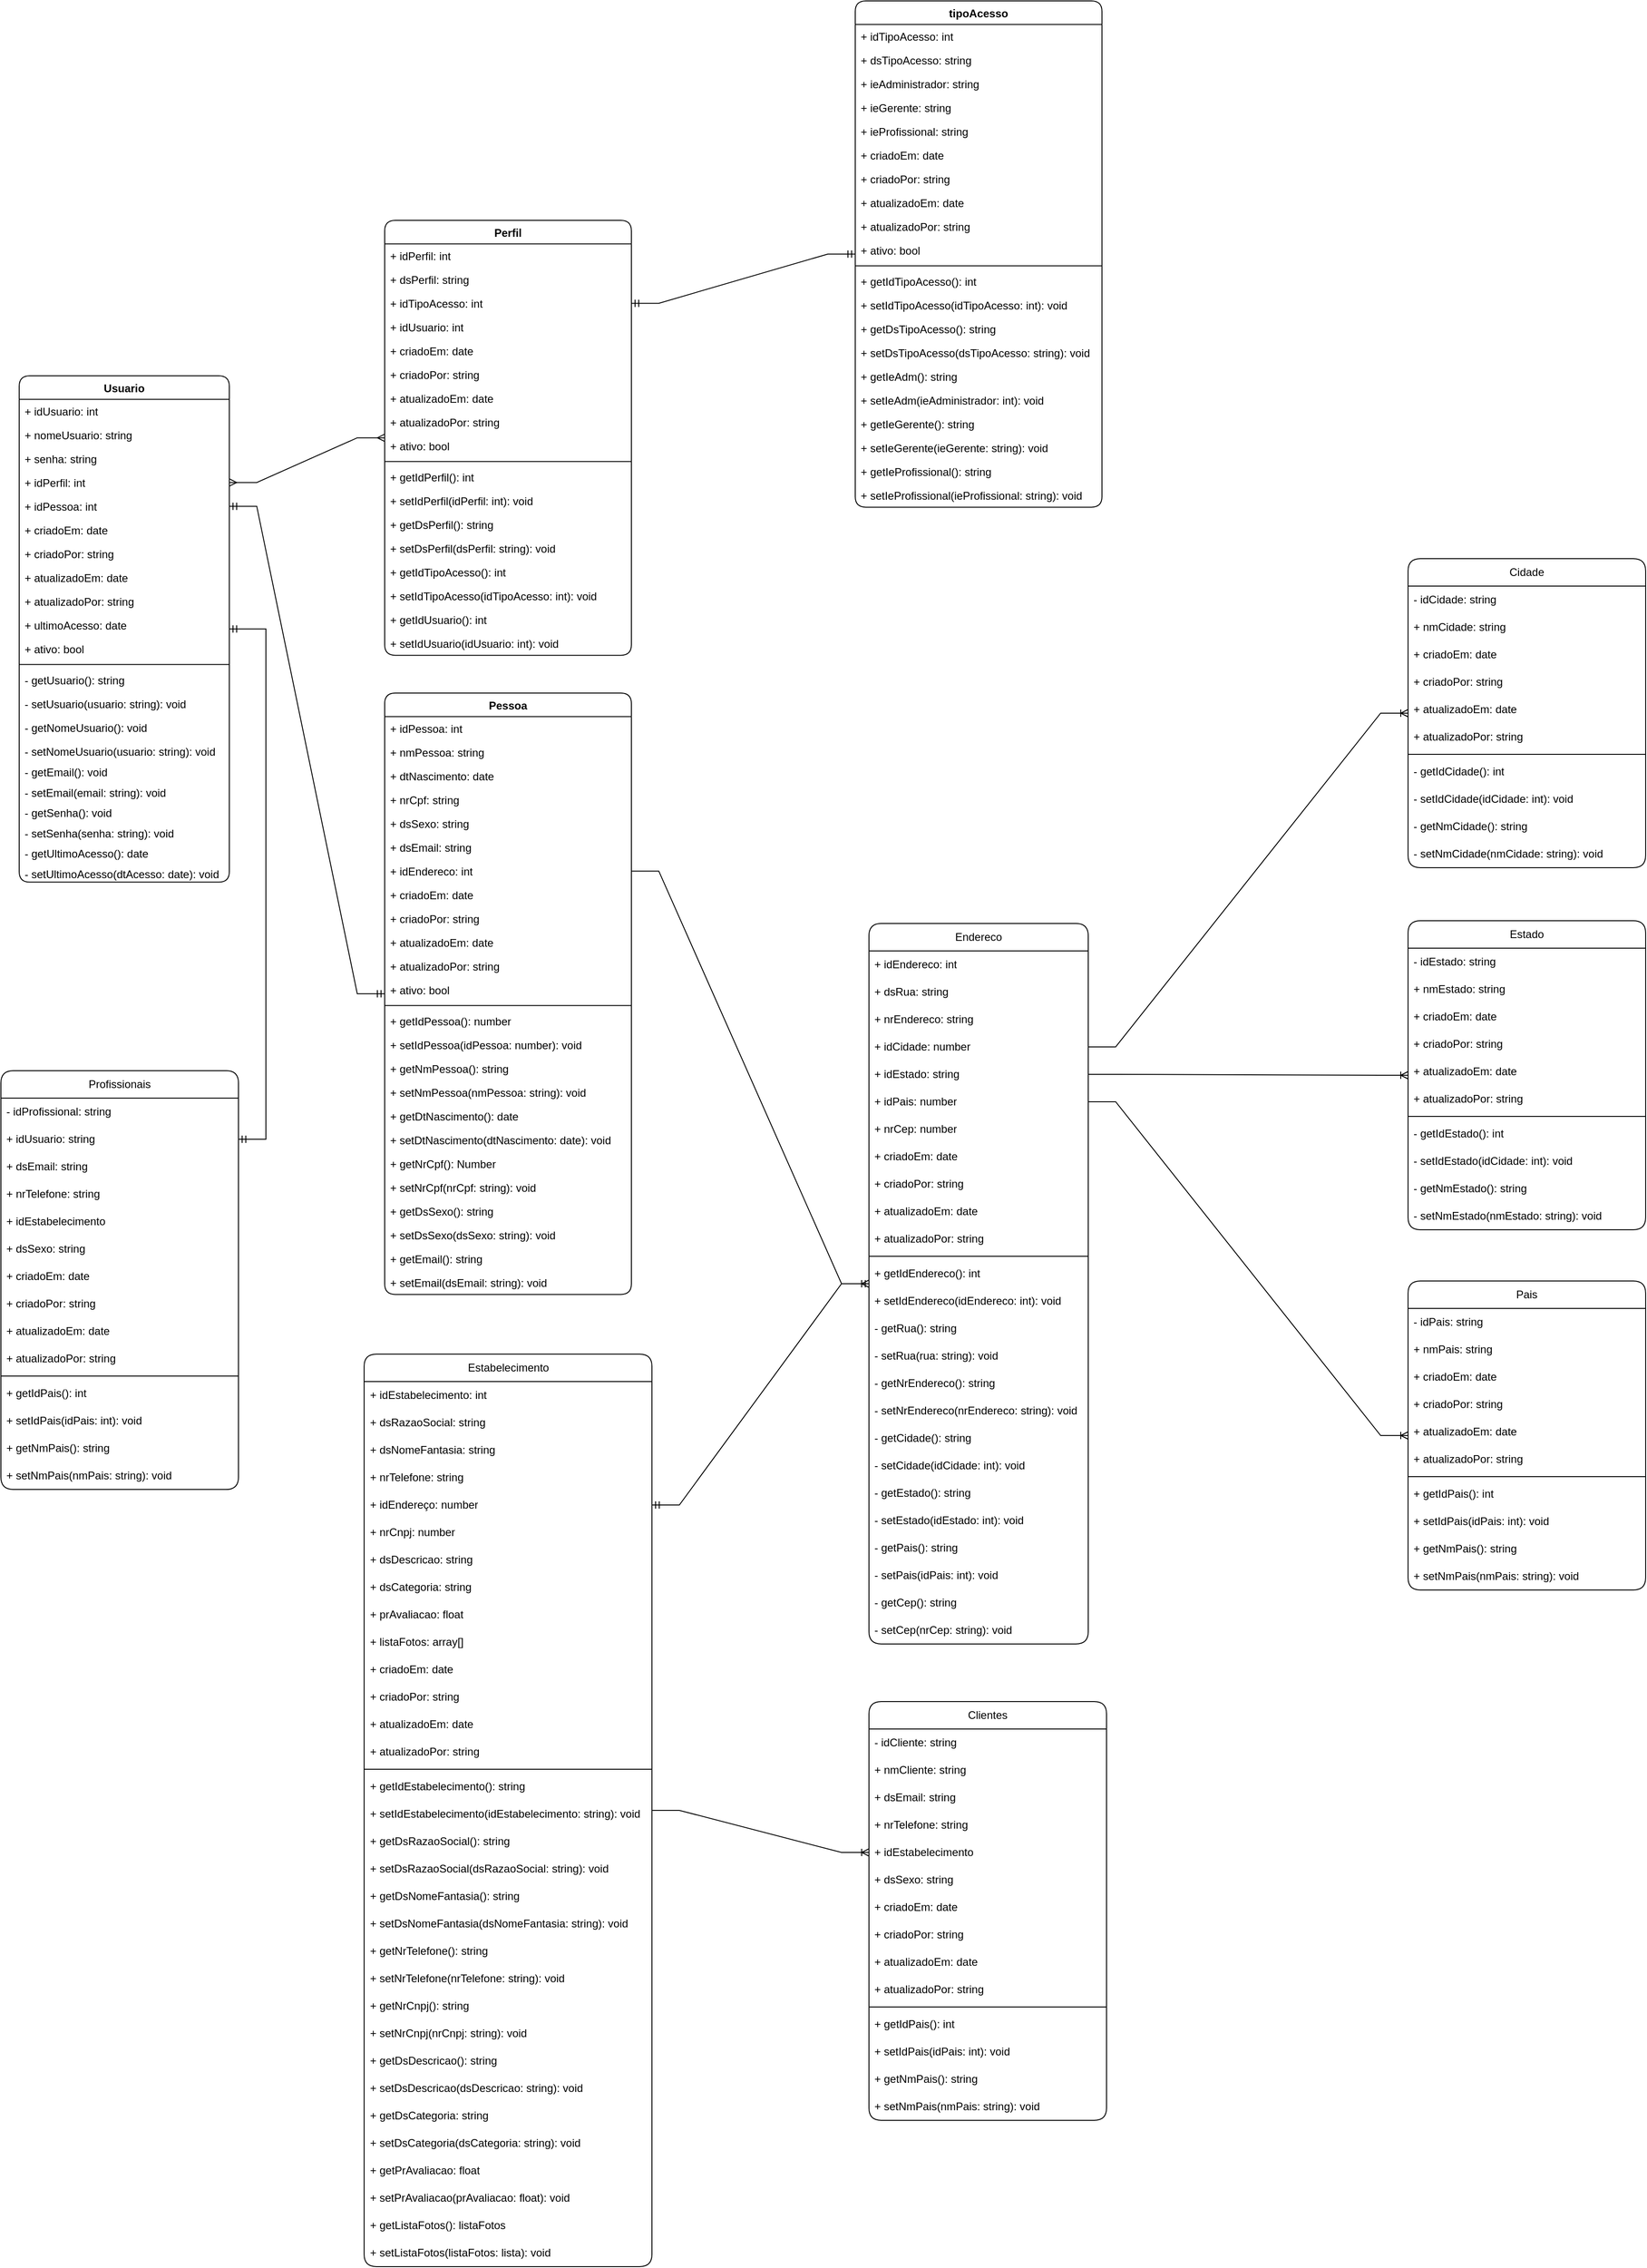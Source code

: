<mxfile version="24.0.2" type="github">
  <diagram name="Página-1" id="hzcNKE6raNdsnJLooymA">
    <mxGraphModel dx="2796" dy="2047" grid="1" gridSize="10" guides="1" tooltips="1" connect="1" arrows="1" fold="1" page="1" pageScale="1" pageWidth="827" pageHeight="1169" math="0" shadow="0">
      <root>
        <mxCell id="0" />
        <mxCell id="1" parent="0" />
        <mxCell id="2" value="Usuario" style="swimlane;fontStyle=1;align=center;verticalAlign=top;childLayout=stackLayout;horizontal=1;startSize=25.7;horizontalStack=0;resizeParent=1;resizeParentMax=0;resizeLast=0;collapsible=0;marginBottom=0;rounded=1;" parent="1" vertex="1">
          <mxGeometry x="-240" width="230" height="553.8" as="geometry" />
        </mxCell>
        <mxCell id="3" value="+ idUsuario: int" style="text;strokeColor=none;fillColor=none;align=left;verticalAlign=top;spacingLeft=4;spacingRight=4;overflow=hidden;rotatable=0;points=[[0,0.5],[1,0.5]];portConstraint=eastwest;rounded=1;" parent="2" vertex="1">
          <mxGeometry y="25.7" width="230" height="26" as="geometry" />
        </mxCell>
        <mxCell id="4" value="+ nomeUsuario: string" style="text;strokeColor=none;fillColor=none;align=left;verticalAlign=top;spacingLeft=4;spacingRight=4;overflow=hidden;rotatable=0;points=[[0,0.5],[1,0.5]];portConstraint=eastwest;rounded=1;" parent="2" vertex="1">
          <mxGeometry y="51.7" width="230" height="26" as="geometry" />
        </mxCell>
        <mxCell id="6" value="+ senha: string" style="text;strokeColor=none;fillColor=none;align=left;verticalAlign=top;spacingLeft=4;spacingRight=4;overflow=hidden;rotatable=0;points=[[0,0.5],[1,0.5]];portConstraint=eastwest;rounded=1;" parent="2" vertex="1">
          <mxGeometry y="77.7" width="230" height="26" as="geometry" />
        </mxCell>
        <mxCell id="389NvzC_RO50Inqlh07T-171" value="+ idPerfil: int" style="text;strokeColor=none;fillColor=none;align=left;verticalAlign=top;spacingLeft=4;spacingRight=4;overflow=hidden;rotatable=0;points=[[0,0.5],[1,0.5]];portConstraint=eastwest;rounded=1;" vertex="1" parent="2">
          <mxGeometry y="103.7" width="230" height="26" as="geometry" />
        </mxCell>
        <mxCell id="389NvzC_RO50Inqlh07T-232" value="+ idPessoa: int" style="text;strokeColor=none;fillColor=none;align=left;verticalAlign=top;spacingLeft=4;spacingRight=4;overflow=hidden;rotatable=0;points=[[0,0.5],[1,0.5]];portConstraint=eastwest;rounded=1;" vertex="1" parent="2">
          <mxGeometry y="129.7" width="230" height="26" as="geometry" />
        </mxCell>
        <mxCell id="7" value="+ criadoEm: date" style="text;strokeColor=none;fillColor=none;align=left;verticalAlign=top;spacingLeft=4;spacingRight=4;overflow=hidden;rotatable=0;points=[[0,0.5],[1,0.5]];portConstraint=eastwest;rounded=1;" parent="2" vertex="1">
          <mxGeometry y="155.7" width="230" height="26" as="geometry" />
        </mxCell>
        <mxCell id="389NvzC_RO50Inqlh07T-42" value="+ criadoPor: string" style="text;strokeColor=none;fillColor=none;align=left;verticalAlign=top;spacingLeft=4;spacingRight=4;overflow=hidden;rotatable=0;points=[[0,0.5],[1,0.5]];portConstraint=eastwest;rounded=1;" vertex="1" parent="2">
          <mxGeometry y="181.7" width="230" height="26" as="geometry" />
        </mxCell>
        <mxCell id="389NvzC_RO50Inqlh07T-43" value="+ atualizadoEm: date" style="text;strokeColor=none;fillColor=none;align=left;verticalAlign=top;spacingLeft=4;spacingRight=4;overflow=hidden;rotatable=0;points=[[0,0.5],[1,0.5]];portConstraint=eastwest;rounded=1;" vertex="1" parent="2">
          <mxGeometry y="207.7" width="230" height="26" as="geometry" />
        </mxCell>
        <mxCell id="389NvzC_RO50Inqlh07T-45" value="+ atualizadoPor: string" style="text;strokeColor=none;fillColor=none;align=left;verticalAlign=top;spacingLeft=4;spacingRight=4;overflow=hidden;rotatable=0;points=[[0,0.5],[1,0.5]];portConstraint=eastwest;rounded=1;" vertex="1" parent="2">
          <mxGeometry y="233.7" width="230" height="26" as="geometry" />
        </mxCell>
        <mxCell id="8" value="+ ultimoAcesso: date" style="text;strokeColor=none;fillColor=none;align=left;verticalAlign=top;spacingLeft=4;spacingRight=4;overflow=hidden;rotatable=0;points=[[0,0.5],[1,0.5]];portConstraint=eastwest;rounded=1;" parent="2" vertex="1">
          <mxGeometry y="259.7" width="230" height="26" as="geometry" />
        </mxCell>
        <mxCell id="9" value="+ ativo: bool" style="text;strokeColor=none;fillColor=none;align=left;verticalAlign=top;spacingLeft=4;spacingRight=4;overflow=hidden;rotatable=0;points=[[0,0.5],[1,0.5]];portConstraint=eastwest;rounded=1;" parent="2" vertex="1">
          <mxGeometry y="285.7" width="230" height="26" as="geometry" />
        </mxCell>
        <mxCell id="10" style="line;strokeWidth=1;fillColor=none;align=left;verticalAlign=middle;spacingTop=-1;spacingLeft=3;spacingRight=3;rotatable=0;labelPosition=right;points=[];portConstraint=eastwest;strokeColor=inherit;rounded=1;" parent="2" vertex="1">
          <mxGeometry y="311.7" width="230" height="8" as="geometry" />
        </mxCell>
        <mxCell id="22o2V8kA4_nBRsVuC68j-28" value="- getUsuario(): string" style="text;strokeColor=none;fillColor=none;align=left;verticalAlign=top;spacingLeft=4;spacingRight=4;overflow=hidden;rotatable=0;points=[[0,0.5],[1,0.5]];portConstraint=eastwest;rounded=1;" parent="2" vertex="1">
          <mxGeometry y="319.7" width="230" height="26" as="geometry" />
        </mxCell>
        <mxCell id="11" value="- setUsuario(usuario: string): void" style="text;strokeColor=none;fillColor=none;align=left;verticalAlign=top;spacingLeft=4;spacingRight=4;overflow=hidden;rotatable=0;points=[[0,0.5],[1,0.5]];portConstraint=eastwest;rounded=1;" parent="2" vertex="1">
          <mxGeometry y="345.7" width="230" height="26" as="geometry" />
        </mxCell>
        <mxCell id="12" value="- getNomeUsuario(): void" style="text;strokeColor=none;fillColor=none;align=left;verticalAlign=top;spacingLeft=4;spacingRight=4;overflow=hidden;rotatable=0;points=[[0,0.5],[1,0.5]];portConstraint=eastwest;rounded=1;" parent="2" vertex="1">
          <mxGeometry y="371.7" width="230" height="26" as="geometry" />
        </mxCell>
        <mxCell id="22o2V8kA4_nBRsVuC68j-26" value="- setNomeUsuario(usuario: string): void" style="text;strokeColor=none;fillColor=none;align=left;verticalAlign=top;spacingLeft=4;spacingRight=4;overflow=hidden;rotatable=0;points=[[0,0.5],[1,0.5]];portConstraint=eastwest;rounded=1;" parent="2" vertex="1">
          <mxGeometry y="397.7" width="230" height="22.3" as="geometry" />
        </mxCell>
        <mxCell id="389NvzC_RO50Inqlh07T-33" value="- getEmail(): void" style="text;strokeColor=none;fillColor=none;align=left;verticalAlign=top;spacingLeft=4;spacingRight=4;overflow=hidden;rotatable=0;points=[[0,0.5],[1,0.5]];portConstraint=eastwest;rounded=1;" vertex="1" parent="2">
          <mxGeometry y="420" width="230" height="22.3" as="geometry" />
        </mxCell>
        <mxCell id="389NvzC_RO50Inqlh07T-32" value="- setEmail(email: string): void" style="text;strokeColor=none;fillColor=none;align=left;verticalAlign=top;spacingLeft=4;spacingRight=4;overflow=hidden;rotatable=0;points=[[0,0.5],[1,0.5]];portConstraint=eastwest;rounded=1;" vertex="1" parent="2">
          <mxGeometry y="442.3" width="230" height="22.3" as="geometry" />
        </mxCell>
        <mxCell id="389NvzC_RO50Inqlh07T-31" value="- getSenha(): void" style="text;strokeColor=none;fillColor=none;align=left;verticalAlign=top;spacingLeft=4;spacingRight=4;overflow=hidden;rotatable=0;points=[[0,0.5],[1,0.5]];portConstraint=eastwest;rounded=1;" vertex="1" parent="2">
          <mxGeometry y="464.6" width="230" height="22.3" as="geometry" />
        </mxCell>
        <mxCell id="389NvzC_RO50Inqlh07T-30" value="- setSenha(senha: string): void" style="text;strokeColor=none;fillColor=none;align=left;verticalAlign=top;spacingLeft=4;spacingRight=4;overflow=hidden;rotatable=0;points=[[0,0.5],[1,0.5]];portConstraint=eastwest;rounded=1;" vertex="1" parent="2">
          <mxGeometry y="486.9" width="230" height="22.3" as="geometry" />
        </mxCell>
        <mxCell id="389NvzC_RO50Inqlh07T-46" value="- getUltimoAcesso(): date" style="text;strokeColor=none;fillColor=none;align=left;verticalAlign=top;spacingLeft=4;spacingRight=4;overflow=hidden;rotatable=0;points=[[0,0.5],[1,0.5]];portConstraint=eastwest;rounded=1;" vertex="1" parent="2">
          <mxGeometry y="509.2" width="230" height="22.3" as="geometry" />
        </mxCell>
        <mxCell id="389NvzC_RO50Inqlh07T-47" value="- setUltimoAcesso(dtAcesso: date): void" style="text;strokeColor=none;fillColor=none;align=left;verticalAlign=top;spacingLeft=4;spacingRight=4;overflow=hidden;rotatable=0;points=[[0,0.5],[1,0.5]];portConstraint=eastwest;rounded=1;" vertex="1" parent="2">
          <mxGeometry y="531.5" width="230" height="22.3" as="geometry" />
        </mxCell>
        <mxCell id="22o2V8kA4_nBRsVuC68j-12" value="Pessoa" style="swimlane;fontStyle=1;align=center;verticalAlign=top;childLayout=stackLayout;horizontal=1;startSize=25.7;horizontalStack=0;resizeParent=1;resizeParentMax=0;resizeLast=0;collapsible=0;marginBottom=0;rounded=1;" parent="1" vertex="1">
          <mxGeometry x="160" y="347" width="270" height="657.7" as="geometry" />
        </mxCell>
        <mxCell id="22o2V8kA4_nBRsVuC68j-13" value="+ idPessoa: int" style="text;strokeColor=none;fillColor=none;align=left;verticalAlign=top;spacingLeft=4;spacingRight=4;overflow=hidden;rotatable=0;points=[[0,0.5],[1,0.5]];portConstraint=eastwest;rounded=1;" parent="22o2V8kA4_nBRsVuC68j-12" vertex="1">
          <mxGeometry y="25.7" width="270" height="26" as="geometry" />
        </mxCell>
        <mxCell id="22o2V8kA4_nBRsVuC68j-14" value="+ nmPessoa: string" style="text;strokeColor=none;fillColor=none;align=left;verticalAlign=top;spacingLeft=4;spacingRight=4;overflow=hidden;rotatable=0;points=[[0,0.5],[1,0.5]];portConstraint=eastwest;rounded=1;" parent="22o2V8kA4_nBRsVuC68j-12" vertex="1">
          <mxGeometry y="51.7" width="270" height="26" as="geometry" />
        </mxCell>
        <mxCell id="22o2V8kA4_nBRsVuC68j-15" value="+ dtNascimento: date" style="text;strokeColor=none;fillColor=none;align=left;verticalAlign=top;spacingLeft=4;spacingRight=4;overflow=hidden;rotatable=0;points=[[0,0.5],[1,0.5]];portConstraint=eastwest;rounded=1;" parent="22o2V8kA4_nBRsVuC68j-12" vertex="1">
          <mxGeometry y="77.7" width="270" height="26" as="geometry" />
        </mxCell>
        <mxCell id="22o2V8kA4_nBRsVuC68j-16" value="+ nrCpf: string" style="text;strokeColor=none;fillColor=none;align=left;verticalAlign=top;spacingLeft=4;spacingRight=4;overflow=hidden;rotatable=0;points=[[0,0.5],[1,0.5]];portConstraint=eastwest;rounded=1;" parent="22o2V8kA4_nBRsVuC68j-12" vertex="1">
          <mxGeometry y="103.7" width="270" height="26" as="geometry" />
        </mxCell>
        <mxCell id="22o2V8kA4_nBRsVuC68j-17" value="+ dsSexo: string" style="text;strokeColor=none;fillColor=none;align=left;verticalAlign=top;spacingLeft=4;spacingRight=4;overflow=hidden;rotatable=0;points=[[0,0.5],[1,0.5]];portConstraint=eastwest;rounded=1;" parent="22o2V8kA4_nBRsVuC68j-12" vertex="1">
          <mxGeometry y="129.7" width="270" height="26" as="geometry" />
        </mxCell>
        <mxCell id="389NvzC_RO50Inqlh07T-41" value="+ dsEmail: string" style="text;strokeColor=none;fillColor=none;align=left;verticalAlign=top;spacingLeft=4;spacingRight=4;overflow=hidden;rotatable=0;points=[[0,0.5],[1,0.5]];portConstraint=eastwest;rounded=1;" vertex="1" parent="22o2V8kA4_nBRsVuC68j-12">
          <mxGeometry y="155.7" width="270" height="26" as="geometry" />
        </mxCell>
        <mxCell id="389NvzC_RO50Inqlh07T-87" value="+ idEndereco: int" style="text;strokeColor=none;fillColor=none;align=left;verticalAlign=top;spacingLeft=4;spacingRight=4;overflow=hidden;rotatable=0;points=[[0,0.5],[1,0.5]];portConstraint=eastwest;rounded=1;" vertex="1" parent="22o2V8kA4_nBRsVuC68j-12">
          <mxGeometry y="181.7" width="270" height="26" as="geometry" />
        </mxCell>
        <mxCell id="22o2V8kA4_nBRsVuC68j-18" value="+ criadoEm: date" style="text;strokeColor=none;fillColor=none;align=left;verticalAlign=top;spacingLeft=4;spacingRight=4;overflow=hidden;rotatable=0;points=[[0,0.5],[1,0.5]];portConstraint=eastwest;rounded=1;" parent="22o2V8kA4_nBRsVuC68j-12" vertex="1">
          <mxGeometry y="207.7" width="270" height="26" as="geometry" />
        </mxCell>
        <mxCell id="22o2V8kA4_nBRsVuC68j-30" value="+ criadoPor: string" style="text;strokeColor=none;fillColor=none;align=left;verticalAlign=top;spacingLeft=4;spacingRight=4;overflow=hidden;rotatable=0;points=[[0,0.5],[1,0.5]];portConstraint=eastwest;rounded=1;" parent="22o2V8kA4_nBRsVuC68j-12" vertex="1">
          <mxGeometry y="233.7" width="270" height="26" as="geometry" />
        </mxCell>
        <mxCell id="22o2V8kA4_nBRsVuC68j-29" value="+ atualizadoEm: date" style="text;strokeColor=none;fillColor=none;align=left;verticalAlign=top;spacingLeft=4;spacingRight=4;overflow=hidden;rotatable=0;points=[[0,0.5],[1,0.5]];portConstraint=eastwest;rounded=1;" parent="22o2V8kA4_nBRsVuC68j-12" vertex="1">
          <mxGeometry y="259.7" width="270" height="26" as="geometry" />
        </mxCell>
        <mxCell id="22o2V8kA4_nBRsVuC68j-31" value="+ atualizadoPor: string" style="text;strokeColor=none;fillColor=none;align=left;verticalAlign=top;spacingLeft=4;spacingRight=4;overflow=hidden;rotatable=0;points=[[0,0.5],[1,0.5]];portConstraint=eastwest;rounded=1;" parent="22o2V8kA4_nBRsVuC68j-12" vertex="1">
          <mxGeometry y="285.7" width="270" height="26" as="geometry" />
        </mxCell>
        <mxCell id="22o2V8kA4_nBRsVuC68j-19" value="+ ativo: bool" style="text;strokeColor=none;fillColor=none;align=left;verticalAlign=top;spacingLeft=4;spacingRight=4;overflow=hidden;rotatable=0;points=[[0,0.5],[1,0.5]];portConstraint=eastwest;rounded=1;" parent="22o2V8kA4_nBRsVuC68j-12" vertex="1">
          <mxGeometry y="311.7" width="270" height="26" as="geometry" />
        </mxCell>
        <mxCell id="22o2V8kA4_nBRsVuC68j-20" style="line;strokeWidth=1;fillColor=none;align=left;verticalAlign=middle;spacingTop=-1;spacingLeft=3;spacingRight=3;rotatable=0;labelPosition=right;points=[];portConstraint=eastwest;strokeColor=inherit;rounded=1;" parent="22o2V8kA4_nBRsVuC68j-12" vertex="1">
          <mxGeometry y="337.7" width="270" height="8" as="geometry" />
        </mxCell>
        <mxCell id="22o2V8kA4_nBRsVuC68j-21" value="+ getIdPessoa(): number" style="text;strokeColor=none;fillColor=none;align=left;verticalAlign=top;spacingLeft=4;spacingRight=4;overflow=hidden;rotatable=0;points=[[0,0.5],[1,0.5]];portConstraint=eastwest;rounded=1;" parent="22o2V8kA4_nBRsVuC68j-12" vertex="1">
          <mxGeometry y="345.7" width="270" height="26" as="geometry" />
        </mxCell>
        <mxCell id="22o2V8kA4_nBRsVuC68j-22" value="+ setIdPessoa(idPessoa: number): void" style="text;strokeColor=none;fillColor=none;align=left;verticalAlign=top;spacingLeft=4;spacingRight=4;overflow=hidden;rotatable=0;points=[[0,0.5],[1,0.5]];portConstraint=eastwest;rounded=1;" parent="22o2V8kA4_nBRsVuC68j-12" vertex="1">
          <mxGeometry y="371.7" width="270" height="26" as="geometry" />
        </mxCell>
        <mxCell id="389NvzC_RO50Inqlh07T-57" value="+ getNmPessoa(): string" style="text;strokeColor=none;fillColor=none;align=left;verticalAlign=top;spacingLeft=4;spacingRight=4;overflow=hidden;rotatable=0;points=[[0,0.5],[1,0.5]];portConstraint=eastwest;rounded=1;" vertex="1" parent="22o2V8kA4_nBRsVuC68j-12">
          <mxGeometry y="397.7" width="270" height="26" as="geometry" />
        </mxCell>
        <mxCell id="389NvzC_RO50Inqlh07T-56" value="+ setNmPessoa(nmPessoa: string): void" style="text;strokeColor=none;fillColor=none;align=left;verticalAlign=top;spacingLeft=4;spacingRight=4;overflow=hidden;rotatable=0;points=[[0,0.5],[1,0.5]];portConstraint=eastwest;rounded=1;" vertex="1" parent="22o2V8kA4_nBRsVuC68j-12">
          <mxGeometry y="423.7" width="270" height="26" as="geometry" />
        </mxCell>
        <mxCell id="389NvzC_RO50Inqlh07T-55" value="+ getDtNascimento(): date" style="text;strokeColor=none;fillColor=none;align=left;verticalAlign=top;spacingLeft=4;spacingRight=4;overflow=hidden;rotatable=0;points=[[0,0.5],[1,0.5]];portConstraint=eastwest;rounded=1;" vertex="1" parent="22o2V8kA4_nBRsVuC68j-12">
          <mxGeometry y="449.7" width="270" height="26" as="geometry" />
        </mxCell>
        <mxCell id="389NvzC_RO50Inqlh07T-54" value="+ setDtNascimento(dtNascimento: date): void" style="text;strokeColor=none;fillColor=none;align=left;verticalAlign=top;spacingLeft=4;spacingRight=4;overflow=hidden;rotatable=0;points=[[0,0.5],[1,0.5]];portConstraint=eastwest;rounded=1;" vertex="1" parent="22o2V8kA4_nBRsVuC68j-12">
          <mxGeometry y="475.7" width="270" height="26" as="geometry" />
        </mxCell>
        <mxCell id="389NvzC_RO50Inqlh07T-53" value="+ getNrCpf(): Number" style="text;strokeColor=none;fillColor=none;align=left;verticalAlign=top;spacingLeft=4;spacingRight=4;overflow=hidden;rotatable=0;points=[[0,0.5],[1,0.5]];portConstraint=eastwest;rounded=1;" vertex="1" parent="22o2V8kA4_nBRsVuC68j-12">
          <mxGeometry y="501.7" width="270" height="26" as="geometry" />
        </mxCell>
        <mxCell id="389NvzC_RO50Inqlh07T-52" value="+ setNrCpf(nrCpf: string): void" style="text;strokeColor=none;fillColor=none;align=left;verticalAlign=top;spacingLeft=4;spacingRight=4;overflow=hidden;rotatable=0;points=[[0,0.5],[1,0.5]];portConstraint=eastwest;rounded=1;" vertex="1" parent="22o2V8kA4_nBRsVuC68j-12">
          <mxGeometry y="527.7" width="270" height="26" as="geometry" />
        </mxCell>
        <mxCell id="389NvzC_RO50Inqlh07T-51" value="+ getDsSexo(): string" style="text;strokeColor=none;fillColor=none;align=left;verticalAlign=top;spacingLeft=4;spacingRight=4;overflow=hidden;rotatable=0;points=[[0,0.5],[1,0.5]];portConstraint=eastwest;rounded=1;" vertex="1" parent="22o2V8kA4_nBRsVuC68j-12">
          <mxGeometry y="553.7" width="270" height="26" as="geometry" />
        </mxCell>
        <mxCell id="389NvzC_RO50Inqlh07T-50" value="+ setDsSexo(dsSexo: string): void" style="text;strokeColor=none;fillColor=none;align=left;verticalAlign=top;spacingLeft=4;spacingRight=4;overflow=hidden;rotatable=0;points=[[0,0.5],[1,0.5]];portConstraint=eastwest;rounded=1;" vertex="1" parent="22o2V8kA4_nBRsVuC68j-12">
          <mxGeometry y="579.7" width="270" height="26" as="geometry" />
        </mxCell>
        <mxCell id="389NvzC_RO50Inqlh07T-49" value="+ getEmail(): string" style="text;strokeColor=none;fillColor=none;align=left;verticalAlign=top;spacingLeft=4;spacingRight=4;overflow=hidden;rotatable=0;points=[[0,0.5],[1,0.5]];portConstraint=eastwest;rounded=1;" vertex="1" parent="22o2V8kA4_nBRsVuC68j-12">
          <mxGeometry y="605.7" width="270" height="26" as="geometry" />
        </mxCell>
        <mxCell id="389NvzC_RO50Inqlh07T-48" value="+ setEmail(dsEmail: string): void" style="text;strokeColor=none;fillColor=none;align=left;verticalAlign=top;spacingLeft=4;spacingRight=4;overflow=hidden;rotatable=0;points=[[0,0.5],[1,0.5]];portConstraint=eastwest;rounded=1;" vertex="1" parent="22o2V8kA4_nBRsVuC68j-12">
          <mxGeometry y="631.7" width="270" height="26" as="geometry" />
        </mxCell>
        <mxCell id="22o2V8kA4_nBRsVuC68j-34" value="Endereco" style="swimlane;fontStyle=0;childLayout=stackLayout;horizontal=1;startSize=30;horizontalStack=0;resizeParent=1;resizeParentMax=0;resizeLast=0;collapsible=1;marginBottom=0;whiteSpace=wrap;html=1;rounded=1;" parent="1" vertex="1">
          <mxGeometry x="690" y="599" width="240" height="788" as="geometry">
            <mxRectangle x="790" y="540" width="90" height="30" as="alternateBounds" />
          </mxGeometry>
        </mxCell>
        <mxCell id="389NvzC_RO50Inqlh07T-88" value="+ idEndereco: int" style="text;strokeColor=none;fillColor=none;align=left;verticalAlign=middle;spacingLeft=4;spacingRight=4;overflow=hidden;points=[[0,0.5],[1,0.5]];portConstraint=eastwest;rotatable=0;whiteSpace=wrap;html=1;" vertex="1" parent="22o2V8kA4_nBRsVuC68j-34">
          <mxGeometry y="30" width="240" height="30" as="geometry" />
        </mxCell>
        <mxCell id="22o2V8kA4_nBRsVuC68j-35" value="+ dsRua: string" style="text;strokeColor=none;fillColor=none;align=left;verticalAlign=middle;spacingLeft=4;spacingRight=4;overflow=hidden;points=[[0,0.5],[1,0.5]];portConstraint=eastwest;rotatable=0;whiteSpace=wrap;html=1;" parent="22o2V8kA4_nBRsVuC68j-34" vertex="1">
          <mxGeometry y="60" width="240" height="30" as="geometry" />
        </mxCell>
        <mxCell id="389NvzC_RO50Inqlh07T-13" value="+ nrEndereco: string" style="text;strokeColor=none;fillColor=none;align=left;verticalAlign=middle;spacingLeft=4;spacingRight=4;overflow=hidden;points=[[0,0.5],[1,0.5]];portConstraint=eastwest;rotatable=0;whiteSpace=wrap;html=1;" vertex="1" parent="22o2V8kA4_nBRsVuC68j-34">
          <mxGeometry y="90" width="240" height="30" as="geometry" />
        </mxCell>
        <mxCell id="389NvzC_RO50Inqlh07T-14" value="+ idCidade: number" style="text;strokeColor=none;fillColor=none;align=left;verticalAlign=middle;spacingLeft=4;spacingRight=4;overflow=hidden;points=[[0,0.5],[1,0.5]];portConstraint=eastwest;rotatable=0;whiteSpace=wrap;html=1;" vertex="1" parent="22o2V8kA4_nBRsVuC68j-34">
          <mxGeometry y="120" width="240" height="30" as="geometry" />
        </mxCell>
        <mxCell id="389NvzC_RO50Inqlh07T-15" value="+ idEstado: string" style="text;strokeColor=none;fillColor=none;align=left;verticalAlign=middle;spacingLeft=4;spacingRight=4;overflow=hidden;points=[[0,0.5],[1,0.5]];portConstraint=eastwest;rotatable=0;whiteSpace=wrap;html=1;" vertex="1" parent="22o2V8kA4_nBRsVuC68j-34">
          <mxGeometry y="150" width="240" height="30" as="geometry" />
        </mxCell>
        <mxCell id="389NvzC_RO50Inqlh07T-16" value="+ idPais: number" style="text;strokeColor=none;fillColor=none;align=left;verticalAlign=middle;spacingLeft=4;spacingRight=4;overflow=hidden;points=[[0,0.5],[1,0.5]];portConstraint=eastwest;rotatable=0;whiteSpace=wrap;html=1;" vertex="1" parent="22o2V8kA4_nBRsVuC68j-34">
          <mxGeometry y="180" width="240" height="30" as="geometry" />
        </mxCell>
        <mxCell id="389NvzC_RO50Inqlh07T-18" value="+ nrCep: number" style="text;strokeColor=none;fillColor=none;align=left;verticalAlign=middle;spacingLeft=4;spacingRight=4;overflow=hidden;points=[[0,0.5],[1,0.5]];portConstraint=eastwest;rotatable=0;whiteSpace=wrap;html=1;" vertex="1" parent="22o2V8kA4_nBRsVuC68j-34">
          <mxGeometry y="210" width="240" height="30" as="geometry" />
        </mxCell>
        <mxCell id="389NvzC_RO50Inqlh07T-61" value="+ criadoEm: date" style="text;strokeColor=none;fillColor=none;align=left;verticalAlign=middle;spacingLeft=4;spacingRight=4;overflow=hidden;points=[[0,0.5],[1,0.5]];portConstraint=eastwest;rotatable=0;whiteSpace=wrap;html=1;" vertex="1" parent="22o2V8kA4_nBRsVuC68j-34">
          <mxGeometry y="240" width="240" height="30" as="geometry" />
        </mxCell>
        <mxCell id="389NvzC_RO50Inqlh07T-60" value="+ criadoPor: string" style="text;strokeColor=none;fillColor=none;align=left;verticalAlign=middle;spacingLeft=4;spacingRight=4;overflow=hidden;points=[[0,0.5],[1,0.5]];portConstraint=eastwest;rotatable=0;whiteSpace=wrap;html=1;" vertex="1" parent="22o2V8kA4_nBRsVuC68j-34">
          <mxGeometry y="270" width="240" height="30" as="geometry" />
        </mxCell>
        <mxCell id="389NvzC_RO50Inqlh07T-59" value="+ atualizadoEm: date" style="text;strokeColor=none;fillColor=none;align=left;verticalAlign=middle;spacingLeft=4;spacingRight=4;overflow=hidden;points=[[0,0.5],[1,0.5]];portConstraint=eastwest;rotatable=0;whiteSpace=wrap;html=1;" vertex="1" parent="22o2V8kA4_nBRsVuC68j-34">
          <mxGeometry y="300" width="240" height="30" as="geometry" />
        </mxCell>
        <mxCell id="389NvzC_RO50Inqlh07T-58" value="+ atualizadoPor: string" style="text;strokeColor=none;fillColor=none;align=left;verticalAlign=middle;spacingLeft=4;spacingRight=4;overflow=hidden;points=[[0,0.5],[1,0.5]];portConstraint=eastwest;rotatable=0;whiteSpace=wrap;html=1;" vertex="1" parent="22o2V8kA4_nBRsVuC68j-34">
          <mxGeometry y="330" width="240" height="30" as="geometry" />
        </mxCell>
        <mxCell id="389NvzC_RO50Inqlh07T-19" style="line;strokeWidth=1;fillColor=none;align=left;verticalAlign=middle;spacingTop=-1;spacingLeft=3;spacingRight=3;rotatable=0;labelPosition=right;points=[];portConstraint=eastwest;strokeColor=inherit;rounded=1;" vertex="1" parent="22o2V8kA4_nBRsVuC68j-34">
          <mxGeometry y="360" width="240" height="8" as="geometry" />
        </mxCell>
        <mxCell id="389NvzC_RO50Inqlh07T-265" value="+ getIdEndereco(): int" style="text;strokeColor=none;fillColor=none;align=left;verticalAlign=middle;spacingLeft=4;spacingRight=4;overflow=hidden;points=[[0,0.5],[1,0.5]];portConstraint=eastwest;rotatable=0;whiteSpace=wrap;html=1;" vertex="1" parent="22o2V8kA4_nBRsVuC68j-34">
          <mxGeometry y="368" width="240" height="30" as="geometry" />
        </mxCell>
        <mxCell id="389NvzC_RO50Inqlh07T-266" value="+ setIdEndereco(idEndereco: int): void" style="text;strokeColor=none;fillColor=none;align=left;verticalAlign=middle;spacingLeft=4;spacingRight=4;overflow=hidden;points=[[0,0.5],[1,0.5]];portConstraint=eastwest;rotatable=0;whiteSpace=wrap;html=1;" vertex="1" parent="22o2V8kA4_nBRsVuC68j-34">
          <mxGeometry y="398" width="240" height="30" as="geometry" />
        </mxCell>
        <mxCell id="22o2V8kA4_nBRsVuC68j-36" value="- getRua(): string" style="text;strokeColor=none;fillColor=none;align=left;verticalAlign=middle;spacingLeft=4;spacingRight=4;overflow=hidden;points=[[0,0.5],[1,0.5]];portConstraint=eastwest;rotatable=0;whiteSpace=wrap;html=1;" parent="22o2V8kA4_nBRsVuC68j-34" vertex="1">
          <mxGeometry y="428" width="240" height="30" as="geometry" />
        </mxCell>
        <mxCell id="22o2V8kA4_nBRsVuC68j-37" value="- setRua(rua: string): void" style="text;strokeColor=none;fillColor=none;align=left;verticalAlign=middle;spacingLeft=4;spacingRight=4;overflow=hidden;points=[[0,0.5],[1,0.5]];portConstraint=eastwest;rotatable=0;whiteSpace=wrap;html=1;" parent="22o2V8kA4_nBRsVuC68j-34" vertex="1">
          <mxGeometry y="458" width="240" height="30" as="geometry" />
        </mxCell>
        <mxCell id="389NvzC_RO50Inqlh07T-24" value="- getNrEndereco(): string" style="text;strokeColor=none;fillColor=none;align=left;verticalAlign=middle;spacingLeft=4;spacingRight=4;overflow=hidden;points=[[0,0.5],[1,0.5]];portConstraint=eastwest;rotatable=0;whiteSpace=wrap;html=1;" vertex="1" parent="22o2V8kA4_nBRsVuC68j-34">
          <mxGeometry y="488" width="240" height="30" as="geometry" />
        </mxCell>
        <mxCell id="389NvzC_RO50Inqlh07T-23" value="- setNrEndereco(nrEndereco: string): void" style="text;strokeColor=none;fillColor=none;align=left;verticalAlign=middle;spacingLeft=4;spacingRight=4;overflow=hidden;points=[[0,0.5],[1,0.5]];portConstraint=eastwest;rotatable=0;whiteSpace=wrap;html=1;" vertex="1" parent="22o2V8kA4_nBRsVuC68j-34">
          <mxGeometry y="518" width="240" height="30" as="geometry" />
        </mxCell>
        <mxCell id="389NvzC_RO50Inqlh07T-22" value="- getCidade(): string" style="text;strokeColor=none;fillColor=none;align=left;verticalAlign=middle;spacingLeft=4;spacingRight=4;overflow=hidden;points=[[0,0.5],[1,0.5]];portConstraint=eastwest;rotatable=0;whiteSpace=wrap;html=1;" vertex="1" parent="22o2V8kA4_nBRsVuC68j-34">
          <mxGeometry y="548" width="240" height="30" as="geometry" />
        </mxCell>
        <mxCell id="389NvzC_RO50Inqlh07T-29" value="- setCidade(idCidade: int): void" style="text;strokeColor=none;fillColor=none;align=left;verticalAlign=middle;spacingLeft=4;spacingRight=4;overflow=hidden;points=[[0,0.5],[1,0.5]];portConstraint=eastwest;rotatable=0;whiteSpace=wrap;html=1;" vertex="1" parent="22o2V8kA4_nBRsVuC68j-34">
          <mxGeometry y="578" width="240" height="30" as="geometry" />
        </mxCell>
        <mxCell id="389NvzC_RO50Inqlh07T-28" value="- getEstado(): string" style="text;strokeColor=none;fillColor=none;align=left;verticalAlign=middle;spacingLeft=4;spacingRight=4;overflow=hidden;points=[[0,0.5],[1,0.5]];portConstraint=eastwest;rotatable=0;whiteSpace=wrap;html=1;" vertex="1" parent="22o2V8kA4_nBRsVuC68j-34">
          <mxGeometry y="608" width="240" height="30" as="geometry" />
        </mxCell>
        <mxCell id="389NvzC_RO50Inqlh07T-27" value="- setEstado(idEstado: int): void" style="text;strokeColor=none;fillColor=none;align=left;verticalAlign=middle;spacingLeft=4;spacingRight=4;overflow=hidden;points=[[0,0.5],[1,0.5]];portConstraint=eastwest;rotatable=0;whiteSpace=wrap;html=1;" vertex="1" parent="22o2V8kA4_nBRsVuC68j-34">
          <mxGeometry y="638" width="240" height="30" as="geometry" />
        </mxCell>
        <mxCell id="389NvzC_RO50Inqlh07T-26" value="- getPais(): string" style="text;strokeColor=none;fillColor=none;align=left;verticalAlign=middle;spacingLeft=4;spacingRight=4;overflow=hidden;points=[[0,0.5],[1,0.5]];portConstraint=eastwest;rotatable=0;whiteSpace=wrap;html=1;" vertex="1" parent="22o2V8kA4_nBRsVuC68j-34">
          <mxGeometry y="668" width="240" height="30" as="geometry" />
        </mxCell>
        <mxCell id="389NvzC_RO50Inqlh07T-25" value="- setPais(idPais: int): void" style="text;strokeColor=none;fillColor=none;align=left;verticalAlign=middle;spacingLeft=4;spacingRight=4;overflow=hidden;points=[[0,0.5],[1,0.5]];portConstraint=eastwest;rotatable=0;whiteSpace=wrap;html=1;" vertex="1" parent="22o2V8kA4_nBRsVuC68j-34">
          <mxGeometry y="698" width="240" height="30" as="geometry" />
        </mxCell>
        <mxCell id="389NvzC_RO50Inqlh07T-21" value="- getCep(): string" style="text;strokeColor=none;fillColor=none;align=left;verticalAlign=middle;spacingLeft=4;spacingRight=4;overflow=hidden;points=[[0,0.5],[1,0.5]];portConstraint=eastwest;rotatable=0;whiteSpace=wrap;html=1;" vertex="1" parent="22o2V8kA4_nBRsVuC68j-34">
          <mxGeometry y="728" width="240" height="30" as="geometry" />
        </mxCell>
        <mxCell id="389NvzC_RO50Inqlh07T-20" value="- setCep(nrCep: string): void" style="text;strokeColor=none;fillColor=none;align=left;verticalAlign=middle;spacingLeft=4;spacingRight=4;overflow=hidden;points=[[0,0.5],[1,0.5]];portConstraint=eastwest;rotatable=0;whiteSpace=wrap;html=1;" vertex="1" parent="22o2V8kA4_nBRsVuC68j-34">
          <mxGeometry y="758" width="240" height="30" as="geometry" />
        </mxCell>
        <mxCell id="389NvzC_RO50Inqlh07T-12" value="" style="edgeStyle=entityRelationEdgeStyle;fontSize=12;html=1;endArrow=ERoneToMany;rounded=0;" edge="1" parent="1" source="389NvzC_RO50Inqlh07T-87" target="22o2V8kA4_nBRsVuC68j-34">
          <mxGeometry width="100" height="100" relative="1" as="geometry">
            <mxPoint x="394" y="519" as="sourcePoint" />
            <mxPoint x="494" y="419" as="targetPoint" />
          </mxGeometry>
        </mxCell>
        <mxCell id="389NvzC_RO50Inqlh07T-34" value="" style="edgeStyle=entityRelationEdgeStyle;fontSize=12;html=1;endArrow=ERmandOne;startArrow=ERmandOne;rounded=0;" edge="1" parent="1" source="389NvzC_RO50Inqlh07T-232" target="22o2V8kA4_nBRsVuC68j-12">
          <mxGeometry width="100" height="100" relative="1" as="geometry">
            <mxPoint x="30" y="240" as="sourcePoint" />
            <mxPoint x="310" y="130" as="targetPoint" />
          </mxGeometry>
        </mxCell>
        <mxCell id="389NvzC_RO50Inqlh07T-62" value="Cidade" style="swimlane;fontStyle=0;childLayout=stackLayout;horizontal=1;startSize=30;horizontalStack=0;resizeParent=1;resizeParentMax=0;resizeLast=0;collapsible=1;marginBottom=0;whiteSpace=wrap;html=1;rounded=1;" vertex="1" parent="1">
          <mxGeometry x="1280" y="200" width="260" height="338" as="geometry">
            <mxRectangle x="1320" y="140" width="80" height="30" as="alternateBounds" />
          </mxGeometry>
        </mxCell>
        <mxCell id="389NvzC_RO50Inqlh07T-63" value="- idCidade: string" style="text;strokeColor=none;fillColor=none;align=left;verticalAlign=middle;spacingLeft=4;spacingRight=4;overflow=hidden;points=[[0,0.5],[1,0.5]];portConstraint=eastwest;rotatable=0;whiteSpace=wrap;html=1;" vertex="1" parent="389NvzC_RO50Inqlh07T-62">
          <mxGeometry y="30" width="260" height="30" as="geometry" />
        </mxCell>
        <mxCell id="389NvzC_RO50Inqlh07T-64" value="+ nmCidade: string" style="text;strokeColor=none;fillColor=none;align=left;verticalAlign=middle;spacingLeft=4;spacingRight=4;overflow=hidden;points=[[0,0.5],[1,0.5]];portConstraint=eastwest;rotatable=0;whiteSpace=wrap;html=1;" vertex="1" parent="389NvzC_RO50Inqlh07T-62">
          <mxGeometry y="60" width="260" height="30" as="geometry" />
        </mxCell>
        <mxCell id="389NvzC_RO50Inqlh07T-69" value="+ criadoEm: date" style="text;strokeColor=none;fillColor=none;align=left;verticalAlign=middle;spacingLeft=4;spacingRight=4;overflow=hidden;points=[[0,0.5],[1,0.5]];portConstraint=eastwest;rotatable=0;whiteSpace=wrap;html=1;" vertex="1" parent="389NvzC_RO50Inqlh07T-62">
          <mxGeometry y="90" width="260" height="30" as="geometry" />
        </mxCell>
        <mxCell id="389NvzC_RO50Inqlh07T-70" value="+ criadoPor: string" style="text;strokeColor=none;fillColor=none;align=left;verticalAlign=middle;spacingLeft=4;spacingRight=4;overflow=hidden;points=[[0,0.5],[1,0.5]];portConstraint=eastwest;rotatable=0;whiteSpace=wrap;html=1;" vertex="1" parent="389NvzC_RO50Inqlh07T-62">
          <mxGeometry y="120" width="260" height="30" as="geometry" />
        </mxCell>
        <mxCell id="389NvzC_RO50Inqlh07T-71" value="+ atualizadoEm: date" style="text;strokeColor=none;fillColor=none;align=left;verticalAlign=middle;spacingLeft=4;spacingRight=4;overflow=hidden;points=[[0,0.5],[1,0.5]];portConstraint=eastwest;rotatable=0;whiteSpace=wrap;html=1;" vertex="1" parent="389NvzC_RO50Inqlh07T-62">
          <mxGeometry y="150" width="260" height="30" as="geometry" />
        </mxCell>
        <mxCell id="389NvzC_RO50Inqlh07T-72" value="+ atualizadoPor: string" style="text;strokeColor=none;fillColor=none;align=left;verticalAlign=middle;spacingLeft=4;spacingRight=4;overflow=hidden;points=[[0,0.5],[1,0.5]];portConstraint=eastwest;rotatable=0;whiteSpace=wrap;html=1;" vertex="1" parent="389NvzC_RO50Inqlh07T-62">
          <mxGeometry y="180" width="260" height="30" as="geometry" />
        </mxCell>
        <mxCell id="389NvzC_RO50Inqlh07T-73" style="line;strokeWidth=1;fillColor=none;align=left;verticalAlign=middle;spacingTop=-1;spacingLeft=3;spacingRight=3;rotatable=0;labelPosition=right;points=[];portConstraint=eastwest;strokeColor=inherit;rounded=1;" vertex="1" parent="389NvzC_RO50Inqlh07T-62">
          <mxGeometry y="210" width="260" height="8" as="geometry" />
        </mxCell>
        <mxCell id="389NvzC_RO50Inqlh07T-74" value="- getIdCidade(): int" style="text;strokeColor=none;fillColor=none;align=left;verticalAlign=middle;spacingLeft=4;spacingRight=4;overflow=hidden;points=[[0,0.5],[1,0.5]];portConstraint=eastwest;rotatable=0;whiteSpace=wrap;html=1;" vertex="1" parent="389NvzC_RO50Inqlh07T-62">
          <mxGeometry y="218" width="260" height="30" as="geometry" />
        </mxCell>
        <mxCell id="389NvzC_RO50Inqlh07T-75" value="- setIdCidade(idCidade: int): void" style="text;strokeColor=none;fillColor=none;align=left;verticalAlign=middle;spacingLeft=4;spacingRight=4;overflow=hidden;points=[[0,0.5],[1,0.5]];portConstraint=eastwest;rotatable=0;whiteSpace=wrap;html=1;" vertex="1" parent="389NvzC_RO50Inqlh07T-62">
          <mxGeometry y="248" width="260" height="30" as="geometry" />
        </mxCell>
        <mxCell id="389NvzC_RO50Inqlh07T-76" value="- getNmCidade(): string" style="text;strokeColor=none;fillColor=none;align=left;verticalAlign=middle;spacingLeft=4;spacingRight=4;overflow=hidden;points=[[0,0.5],[1,0.5]];portConstraint=eastwest;rotatable=0;whiteSpace=wrap;html=1;" vertex="1" parent="389NvzC_RO50Inqlh07T-62">
          <mxGeometry y="278" width="260" height="30" as="geometry" />
        </mxCell>
        <mxCell id="389NvzC_RO50Inqlh07T-77" value="- setNmCidade(nmCidade: string): void" style="text;strokeColor=none;fillColor=none;align=left;verticalAlign=middle;spacingLeft=4;spacingRight=4;overflow=hidden;points=[[0,0.5],[1,0.5]];portConstraint=eastwest;rotatable=0;whiteSpace=wrap;html=1;" vertex="1" parent="389NvzC_RO50Inqlh07T-62">
          <mxGeometry y="308" width="260" height="30" as="geometry" />
        </mxCell>
        <mxCell id="389NvzC_RO50Inqlh07T-86" value="" style="edgeStyle=entityRelationEdgeStyle;fontSize=12;html=1;endArrow=ERoneToMany;rounded=0;exitX=1;exitY=0.5;exitDx=0;exitDy=0;" edge="1" parent="1" target="389NvzC_RO50Inqlh07T-62" source="389NvzC_RO50Inqlh07T-14">
          <mxGeometry width="100" height="100" relative="1" as="geometry">
            <mxPoint x="460" y="2330" as="sourcePoint" />
            <mxPoint x="524" y="2207" as="targetPoint" />
          </mxGeometry>
        </mxCell>
        <mxCell id="389NvzC_RO50Inqlh07T-92" value="Estado" style="swimlane;fontStyle=0;childLayout=stackLayout;horizontal=1;startSize=30;horizontalStack=0;resizeParent=1;resizeParentMax=0;resizeLast=0;collapsible=1;marginBottom=0;whiteSpace=wrap;html=1;rounded=1;" vertex="1" parent="1">
          <mxGeometry x="1280" y="596" width="260" height="338" as="geometry">
            <mxRectangle x="1320" y="536" width="80" height="30" as="alternateBounds" />
          </mxGeometry>
        </mxCell>
        <mxCell id="389NvzC_RO50Inqlh07T-93" value="- idEstado: string" style="text;strokeColor=none;fillColor=none;align=left;verticalAlign=middle;spacingLeft=4;spacingRight=4;overflow=hidden;points=[[0,0.5],[1,0.5]];portConstraint=eastwest;rotatable=0;whiteSpace=wrap;html=1;" vertex="1" parent="389NvzC_RO50Inqlh07T-92">
          <mxGeometry y="30" width="260" height="30" as="geometry" />
        </mxCell>
        <mxCell id="389NvzC_RO50Inqlh07T-94" value="+ nmEstado: string" style="text;strokeColor=none;fillColor=none;align=left;verticalAlign=middle;spacingLeft=4;spacingRight=4;overflow=hidden;points=[[0,0.5],[1,0.5]];portConstraint=eastwest;rotatable=0;whiteSpace=wrap;html=1;" vertex="1" parent="389NvzC_RO50Inqlh07T-92">
          <mxGeometry y="60" width="260" height="30" as="geometry" />
        </mxCell>
        <mxCell id="389NvzC_RO50Inqlh07T-96" value="+ criadoEm: date" style="text;strokeColor=none;fillColor=none;align=left;verticalAlign=middle;spacingLeft=4;spacingRight=4;overflow=hidden;points=[[0,0.5],[1,0.5]];portConstraint=eastwest;rotatable=0;whiteSpace=wrap;html=1;" vertex="1" parent="389NvzC_RO50Inqlh07T-92">
          <mxGeometry y="90" width="260" height="30" as="geometry" />
        </mxCell>
        <mxCell id="389NvzC_RO50Inqlh07T-97" value="+ criadoPor: string" style="text;strokeColor=none;fillColor=none;align=left;verticalAlign=middle;spacingLeft=4;spacingRight=4;overflow=hidden;points=[[0,0.5],[1,0.5]];portConstraint=eastwest;rotatable=0;whiteSpace=wrap;html=1;" vertex="1" parent="389NvzC_RO50Inqlh07T-92">
          <mxGeometry y="120" width="260" height="30" as="geometry" />
        </mxCell>
        <mxCell id="389NvzC_RO50Inqlh07T-98" value="+ atualizadoEm: date" style="text;strokeColor=none;fillColor=none;align=left;verticalAlign=middle;spacingLeft=4;spacingRight=4;overflow=hidden;points=[[0,0.5],[1,0.5]];portConstraint=eastwest;rotatable=0;whiteSpace=wrap;html=1;" vertex="1" parent="389NvzC_RO50Inqlh07T-92">
          <mxGeometry y="150" width="260" height="30" as="geometry" />
        </mxCell>
        <mxCell id="389NvzC_RO50Inqlh07T-99" value="+ atualizadoPor: string" style="text;strokeColor=none;fillColor=none;align=left;verticalAlign=middle;spacingLeft=4;spacingRight=4;overflow=hidden;points=[[0,0.5],[1,0.5]];portConstraint=eastwest;rotatable=0;whiteSpace=wrap;html=1;" vertex="1" parent="389NvzC_RO50Inqlh07T-92">
          <mxGeometry y="180" width="260" height="30" as="geometry" />
        </mxCell>
        <mxCell id="389NvzC_RO50Inqlh07T-100" style="line;strokeWidth=1;fillColor=none;align=left;verticalAlign=middle;spacingTop=-1;spacingLeft=3;spacingRight=3;rotatable=0;labelPosition=right;points=[];portConstraint=eastwest;strokeColor=inherit;rounded=1;" vertex="1" parent="389NvzC_RO50Inqlh07T-92">
          <mxGeometry y="210" width="260" height="8" as="geometry" />
        </mxCell>
        <mxCell id="389NvzC_RO50Inqlh07T-101" value="- getIdEstado(): int" style="text;strokeColor=none;fillColor=none;align=left;verticalAlign=middle;spacingLeft=4;spacingRight=4;overflow=hidden;points=[[0,0.5],[1,0.5]];portConstraint=eastwest;rotatable=0;whiteSpace=wrap;html=1;" vertex="1" parent="389NvzC_RO50Inqlh07T-92">
          <mxGeometry y="218" width="260" height="30" as="geometry" />
        </mxCell>
        <mxCell id="389NvzC_RO50Inqlh07T-102" value="- setIdEstado(idCidade: int): void" style="text;strokeColor=none;fillColor=none;align=left;verticalAlign=middle;spacingLeft=4;spacingRight=4;overflow=hidden;points=[[0,0.5],[1,0.5]];portConstraint=eastwest;rotatable=0;whiteSpace=wrap;html=1;" vertex="1" parent="389NvzC_RO50Inqlh07T-92">
          <mxGeometry y="248" width="260" height="30" as="geometry" />
        </mxCell>
        <mxCell id="389NvzC_RO50Inqlh07T-103" value="- getNmEstado(): string" style="text;strokeColor=none;fillColor=none;align=left;verticalAlign=middle;spacingLeft=4;spacingRight=4;overflow=hidden;points=[[0,0.5],[1,0.5]];portConstraint=eastwest;rotatable=0;whiteSpace=wrap;html=1;" vertex="1" parent="389NvzC_RO50Inqlh07T-92">
          <mxGeometry y="278" width="260" height="30" as="geometry" />
        </mxCell>
        <mxCell id="389NvzC_RO50Inqlh07T-104" value="- setNmEstado(nmEstado: string): void" style="text;strokeColor=none;fillColor=none;align=left;verticalAlign=middle;spacingLeft=4;spacingRight=4;overflow=hidden;points=[[0,0.5],[1,0.5]];portConstraint=eastwest;rotatable=0;whiteSpace=wrap;html=1;" vertex="1" parent="389NvzC_RO50Inqlh07T-92">
          <mxGeometry y="308" width="260" height="30" as="geometry" />
        </mxCell>
        <mxCell id="389NvzC_RO50Inqlh07T-107" value="" style="edgeStyle=entityRelationEdgeStyle;fontSize=12;html=1;endArrow=ERoneToMany;rounded=0;" edge="1" parent="1" target="389NvzC_RO50Inqlh07T-92" source="389NvzC_RO50Inqlh07T-15">
          <mxGeometry width="100" height="100" relative="1" as="geometry">
            <mxPoint x="990" y="1574" as="sourcePoint" />
            <mxPoint x="504" y="2767" as="targetPoint" />
          </mxGeometry>
        </mxCell>
        <mxCell id="389NvzC_RO50Inqlh07T-108" value="Pais" style="swimlane;fontStyle=0;childLayout=stackLayout;horizontal=1;startSize=30;horizontalStack=0;resizeParent=1;resizeParentMax=0;resizeLast=0;collapsible=1;marginBottom=0;whiteSpace=wrap;html=1;rounded=1;" vertex="1" parent="1">
          <mxGeometry x="1280" y="990" width="260" height="338" as="geometry">
            <mxRectangle x="1320" y="930" width="60" height="30" as="alternateBounds" />
          </mxGeometry>
        </mxCell>
        <mxCell id="389NvzC_RO50Inqlh07T-109" value="- idPais: string" style="text;strokeColor=none;fillColor=none;align=left;verticalAlign=middle;spacingLeft=4;spacingRight=4;overflow=hidden;points=[[0,0.5],[1,0.5]];portConstraint=eastwest;rotatable=0;whiteSpace=wrap;html=1;" vertex="1" parent="389NvzC_RO50Inqlh07T-108">
          <mxGeometry y="30" width="260" height="30" as="geometry" />
        </mxCell>
        <mxCell id="389NvzC_RO50Inqlh07T-110" value="+ nmPais: string" style="text;strokeColor=none;fillColor=none;align=left;verticalAlign=middle;spacingLeft=4;spacingRight=4;overflow=hidden;points=[[0,0.5],[1,0.5]];portConstraint=eastwest;rotatable=0;whiteSpace=wrap;html=1;" vertex="1" parent="389NvzC_RO50Inqlh07T-108">
          <mxGeometry y="60" width="260" height="30" as="geometry" />
        </mxCell>
        <mxCell id="389NvzC_RO50Inqlh07T-112" value="+ criadoEm: date" style="text;strokeColor=none;fillColor=none;align=left;verticalAlign=middle;spacingLeft=4;spacingRight=4;overflow=hidden;points=[[0,0.5],[1,0.5]];portConstraint=eastwest;rotatable=0;whiteSpace=wrap;html=1;" vertex="1" parent="389NvzC_RO50Inqlh07T-108">
          <mxGeometry y="90" width="260" height="30" as="geometry" />
        </mxCell>
        <mxCell id="389NvzC_RO50Inqlh07T-113" value="+ criadoPor: string" style="text;strokeColor=none;fillColor=none;align=left;verticalAlign=middle;spacingLeft=4;spacingRight=4;overflow=hidden;points=[[0,0.5],[1,0.5]];portConstraint=eastwest;rotatable=0;whiteSpace=wrap;html=1;" vertex="1" parent="389NvzC_RO50Inqlh07T-108">
          <mxGeometry y="120" width="260" height="30" as="geometry" />
        </mxCell>
        <mxCell id="389NvzC_RO50Inqlh07T-114" value="+ atualizadoEm: date" style="text;strokeColor=none;fillColor=none;align=left;verticalAlign=middle;spacingLeft=4;spacingRight=4;overflow=hidden;points=[[0,0.5],[1,0.5]];portConstraint=eastwest;rotatable=0;whiteSpace=wrap;html=1;" vertex="1" parent="389NvzC_RO50Inqlh07T-108">
          <mxGeometry y="150" width="260" height="30" as="geometry" />
        </mxCell>
        <mxCell id="389NvzC_RO50Inqlh07T-115" value="+ atualizadoPor: string" style="text;strokeColor=none;fillColor=none;align=left;verticalAlign=middle;spacingLeft=4;spacingRight=4;overflow=hidden;points=[[0,0.5],[1,0.5]];portConstraint=eastwest;rotatable=0;whiteSpace=wrap;html=1;" vertex="1" parent="389NvzC_RO50Inqlh07T-108">
          <mxGeometry y="180" width="260" height="30" as="geometry" />
        </mxCell>
        <mxCell id="389NvzC_RO50Inqlh07T-116" style="line;strokeWidth=1;fillColor=none;align=left;verticalAlign=middle;spacingTop=-1;spacingLeft=3;spacingRight=3;rotatable=0;labelPosition=right;points=[];portConstraint=eastwest;strokeColor=inherit;rounded=1;" vertex="1" parent="389NvzC_RO50Inqlh07T-108">
          <mxGeometry y="210" width="260" height="8" as="geometry" />
        </mxCell>
        <mxCell id="389NvzC_RO50Inqlh07T-121" value="+ getIdPais(): int" style="text;strokeColor=none;fillColor=none;align=left;verticalAlign=middle;spacingLeft=4;spacingRight=4;overflow=hidden;points=[[0,0.5],[1,0.5]];portConstraint=eastwest;rotatable=0;whiteSpace=wrap;html=1;" vertex="1" parent="389NvzC_RO50Inqlh07T-108">
          <mxGeometry y="218" width="260" height="30" as="geometry" />
        </mxCell>
        <mxCell id="389NvzC_RO50Inqlh07T-122" value="+ setIdPais(idPais: int): void" style="text;strokeColor=none;fillColor=none;align=left;verticalAlign=middle;spacingLeft=4;spacingRight=4;overflow=hidden;points=[[0,0.5],[1,0.5]];portConstraint=eastwest;rotatable=0;whiteSpace=wrap;html=1;" vertex="1" parent="389NvzC_RO50Inqlh07T-108">
          <mxGeometry y="248" width="260" height="30" as="geometry" />
        </mxCell>
        <mxCell id="389NvzC_RO50Inqlh07T-125" value="+ getNmPais(): string" style="text;strokeColor=none;fillColor=none;align=left;verticalAlign=middle;spacingLeft=4;spacingRight=4;overflow=hidden;points=[[0,0.5],[1,0.5]];portConstraint=eastwest;rotatable=0;whiteSpace=wrap;html=1;" vertex="1" parent="389NvzC_RO50Inqlh07T-108">
          <mxGeometry y="278" width="260" height="30" as="geometry" />
        </mxCell>
        <mxCell id="389NvzC_RO50Inqlh07T-124" value="+ setNmPais(nmPais: string): void" style="text;strokeColor=none;fillColor=none;align=left;verticalAlign=middle;spacingLeft=4;spacingRight=4;overflow=hidden;points=[[0,0.5],[1,0.5]];portConstraint=eastwest;rotatable=0;whiteSpace=wrap;html=1;" vertex="1" parent="389NvzC_RO50Inqlh07T-108">
          <mxGeometry y="308" width="260" height="30" as="geometry" />
        </mxCell>
        <mxCell id="389NvzC_RO50Inqlh07T-123" value="" style="edgeStyle=entityRelationEdgeStyle;fontSize=12;html=1;endArrow=ERoneToMany;rounded=0;" edge="1" parent="1" target="389NvzC_RO50Inqlh07T-108" source="389NvzC_RO50Inqlh07T-16">
          <mxGeometry width="100" height="100" relative="1" as="geometry">
            <mxPoint x="970" y="2134" as="sourcePoint" />
            <mxPoint x="1300" y="1284" as="targetPoint" />
          </mxGeometry>
        </mxCell>
        <mxCell id="389NvzC_RO50Inqlh07T-172" value="Perfil" style="swimlane;fontStyle=1;align=center;verticalAlign=top;childLayout=stackLayout;horizontal=1;startSize=25.7;horizontalStack=0;resizeParent=1;resizeParentMax=0;resizeLast=0;collapsible=0;marginBottom=0;rounded=1;" vertex="1" parent="1">
          <mxGeometry x="160" y="-170" width="270" height="475.7" as="geometry" />
        </mxCell>
        <mxCell id="389NvzC_RO50Inqlh07T-173" value="+ idPerfil: int" style="text;strokeColor=none;fillColor=none;align=left;verticalAlign=top;spacingLeft=4;spacingRight=4;overflow=hidden;rotatable=0;points=[[0,0.5],[1,0.5]];portConstraint=eastwest;rounded=1;" vertex="1" parent="389NvzC_RO50Inqlh07T-172">
          <mxGeometry y="25.7" width="270" height="26" as="geometry" />
        </mxCell>
        <mxCell id="389NvzC_RO50Inqlh07T-174" value="+ dsPerfil: string" style="text;strokeColor=none;fillColor=none;align=left;verticalAlign=top;spacingLeft=4;spacingRight=4;overflow=hidden;rotatable=0;points=[[0,0.5],[1,0.5]];portConstraint=eastwest;rounded=1;" vertex="1" parent="389NvzC_RO50Inqlh07T-172">
          <mxGeometry y="51.7" width="270" height="26" as="geometry" />
        </mxCell>
        <mxCell id="389NvzC_RO50Inqlh07T-200" value="+ idTipoAcesso: int" style="text;strokeColor=none;fillColor=none;align=left;verticalAlign=top;spacingLeft=4;spacingRight=4;overflow=hidden;rotatable=0;points=[[0,0.5],[1,0.5]];portConstraint=eastwest;rounded=1;" vertex="1" parent="389NvzC_RO50Inqlh07T-172">
          <mxGeometry y="77.7" width="270" height="26" as="geometry" />
        </mxCell>
        <mxCell id="389NvzC_RO50Inqlh07T-218" value="+ idUsuario: int" style="text;strokeColor=none;fillColor=none;align=left;verticalAlign=top;spacingLeft=4;spacingRight=4;overflow=hidden;rotatable=0;points=[[0,0.5],[1,0.5]];portConstraint=eastwest;rounded=1;" vertex="1" parent="389NvzC_RO50Inqlh07T-172">
          <mxGeometry y="103.7" width="270" height="26" as="geometry" />
        </mxCell>
        <mxCell id="389NvzC_RO50Inqlh07T-180" value="+ criadoEm: date" style="text;strokeColor=none;fillColor=none;align=left;verticalAlign=top;spacingLeft=4;spacingRight=4;overflow=hidden;rotatable=0;points=[[0,0.5],[1,0.5]];portConstraint=eastwest;rounded=1;" vertex="1" parent="389NvzC_RO50Inqlh07T-172">
          <mxGeometry y="129.7" width="270" height="26" as="geometry" />
        </mxCell>
        <mxCell id="389NvzC_RO50Inqlh07T-181" value="+ criadoPor: string" style="text;strokeColor=none;fillColor=none;align=left;verticalAlign=top;spacingLeft=4;spacingRight=4;overflow=hidden;rotatable=0;points=[[0,0.5],[1,0.5]];portConstraint=eastwest;rounded=1;" vertex="1" parent="389NvzC_RO50Inqlh07T-172">
          <mxGeometry y="155.7" width="270" height="26" as="geometry" />
        </mxCell>
        <mxCell id="389NvzC_RO50Inqlh07T-182" value="+ atualizadoEm: date" style="text;strokeColor=none;fillColor=none;align=left;verticalAlign=top;spacingLeft=4;spacingRight=4;overflow=hidden;rotatable=0;points=[[0,0.5],[1,0.5]];portConstraint=eastwest;rounded=1;" vertex="1" parent="389NvzC_RO50Inqlh07T-172">
          <mxGeometry y="181.7" width="270" height="26" as="geometry" />
        </mxCell>
        <mxCell id="389NvzC_RO50Inqlh07T-183" value="+ atualizadoPor: string" style="text;strokeColor=none;fillColor=none;align=left;verticalAlign=top;spacingLeft=4;spacingRight=4;overflow=hidden;rotatable=0;points=[[0,0.5],[1,0.5]];portConstraint=eastwest;rounded=1;" vertex="1" parent="389NvzC_RO50Inqlh07T-172">
          <mxGeometry y="207.7" width="270" height="26" as="geometry" />
        </mxCell>
        <mxCell id="389NvzC_RO50Inqlh07T-184" value="+ ativo: bool" style="text;strokeColor=none;fillColor=none;align=left;verticalAlign=top;spacingLeft=4;spacingRight=4;overflow=hidden;rotatable=0;points=[[0,0.5],[1,0.5]];portConstraint=eastwest;rounded=1;" vertex="1" parent="389NvzC_RO50Inqlh07T-172">
          <mxGeometry y="233.7" width="270" height="26" as="geometry" />
        </mxCell>
        <mxCell id="389NvzC_RO50Inqlh07T-185" style="line;strokeWidth=1;fillColor=none;align=left;verticalAlign=middle;spacingTop=-1;spacingLeft=3;spacingRight=3;rotatable=0;labelPosition=right;points=[];portConstraint=eastwest;strokeColor=inherit;rounded=1;" vertex="1" parent="389NvzC_RO50Inqlh07T-172">
          <mxGeometry y="259.7" width="270" height="8" as="geometry" />
        </mxCell>
        <mxCell id="389NvzC_RO50Inqlh07T-186" value="+ getIdPerfil(): int" style="text;strokeColor=none;fillColor=none;align=left;verticalAlign=top;spacingLeft=4;spacingRight=4;overflow=hidden;rotatable=0;points=[[0,0.5],[1,0.5]];portConstraint=eastwest;rounded=1;" vertex="1" parent="389NvzC_RO50Inqlh07T-172">
          <mxGeometry y="267.7" width="270" height="26" as="geometry" />
        </mxCell>
        <mxCell id="389NvzC_RO50Inqlh07T-187" value="+ setIdPerfil(idPerfil: int): void" style="text;strokeColor=none;fillColor=none;align=left;verticalAlign=top;spacingLeft=4;spacingRight=4;overflow=hidden;rotatable=0;points=[[0,0.5],[1,0.5]];portConstraint=eastwest;rounded=1;" vertex="1" parent="389NvzC_RO50Inqlh07T-172">
          <mxGeometry y="293.7" width="270" height="26" as="geometry" />
        </mxCell>
        <mxCell id="389NvzC_RO50Inqlh07T-188" value="+ getDsPerfil(): string" style="text;strokeColor=none;fillColor=none;align=left;verticalAlign=top;spacingLeft=4;spacingRight=4;overflow=hidden;rotatable=0;points=[[0,0.5],[1,0.5]];portConstraint=eastwest;rounded=1;" vertex="1" parent="389NvzC_RO50Inqlh07T-172">
          <mxGeometry y="319.7" width="270" height="26" as="geometry" />
        </mxCell>
        <mxCell id="389NvzC_RO50Inqlh07T-189" value="+ setDsPerfil(dsPerfil: string): void" style="text;strokeColor=none;fillColor=none;align=left;verticalAlign=top;spacingLeft=4;spacingRight=4;overflow=hidden;rotatable=0;points=[[0,0.5],[1,0.5]];portConstraint=eastwest;rounded=1;" vertex="1" parent="389NvzC_RO50Inqlh07T-172">
          <mxGeometry y="345.7" width="270" height="26" as="geometry" />
        </mxCell>
        <mxCell id="389NvzC_RO50Inqlh07T-190" value="+ getIdTipoAcesso(): int" style="text;strokeColor=none;fillColor=none;align=left;verticalAlign=top;spacingLeft=4;spacingRight=4;overflow=hidden;rotatable=0;points=[[0,0.5],[1,0.5]];portConstraint=eastwest;rounded=1;" vertex="1" parent="389NvzC_RO50Inqlh07T-172">
          <mxGeometry y="371.7" width="270" height="26" as="geometry" />
        </mxCell>
        <mxCell id="389NvzC_RO50Inqlh07T-191" value="+ setIdTipoAcesso(idTipoAcesso: int): void" style="text;strokeColor=none;fillColor=none;align=left;verticalAlign=top;spacingLeft=4;spacingRight=4;overflow=hidden;rotatable=0;points=[[0,0.5],[1,0.5]];portConstraint=eastwest;rounded=1;" vertex="1" parent="389NvzC_RO50Inqlh07T-172">
          <mxGeometry y="397.7" width="270" height="26" as="geometry" />
        </mxCell>
        <mxCell id="389NvzC_RO50Inqlh07T-220" value="+ getIdUsuario(): int" style="text;strokeColor=none;fillColor=none;align=left;verticalAlign=top;spacingLeft=4;spacingRight=4;overflow=hidden;rotatable=0;points=[[0,0.5],[1,0.5]];portConstraint=eastwest;rounded=1;" vertex="1" parent="389NvzC_RO50Inqlh07T-172">
          <mxGeometry y="423.7" width="270" height="26" as="geometry" />
        </mxCell>
        <mxCell id="389NvzC_RO50Inqlh07T-219" value="+ setIdUsuario(idUsuario: int): void" style="text;strokeColor=none;fillColor=none;align=left;verticalAlign=top;spacingLeft=4;spacingRight=4;overflow=hidden;rotatable=0;points=[[0,0.5],[1,0.5]];portConstraint=eastwest;rounded=1;" vertex="1" parent="389NvzC_RO50Inqlh07T-172">
          <mxGeometry y="449.7" width="270" height="26" as="geometry" />
        </mxCell>
        <mxCell id="389NvzC_RO50Inqlh07T-201" value="" style="edgeStyle=entityRelationEdgeStyle;fontSize=12;html=1;endArrow=ERmany;startArrow=ERmany;rounded=0;" edge="1" parent="1" source="389NvzC_RO50Inqlh07T-171" target="389NvzC_RO50Inqlh07T-172">
          <mxGeometry width="100" height="100" relative="1" as="geometry">
            <mxPoint x="10" y="-78.85" as="sourcePoint" />
            <mxPoint x="110" y="-178.85" as="targetPoint" />
          </mxGeometry>
        </mxCell>
        <mxCell id="389NvzC_RO50Inqlh07T-202" value="tipoAcesso" style="swimlane;fontStyle=1;align=center;verticalAlign=top;childLayout=stackLayout;horizontal=1;startSize=25.7;horizontalStack=0;resizeParent=1;resizeParentMax=0;resizeLast=0;collapsible=0;marginBottom=0;rounded=1;" vertex="1" parent="1">
          <mxGeometry x="675" y="-410" width="270" height="553.7" as="geometry" />
        </mxCell>
        <mxCell id="389NvzC_RO50Inqlh07T-203" value="+ idTipoAcesso: int" style="text;strokeColor=none;fillColor=none;align=left;verticalAlign=top;spacingLeft=4;spacingRight=4;overflow=hidden;rotatable=0;points=[[0,0.5],[1,0.5]];portConstraint=eastwest;rounded=1;" vertex="1" parent="389NvzC_RO50Inqlh07T-202">
          <mxGeometry y="25.7" width="270" height="26" as="geometry" />
        </mxCell>
        <mxCell id="389NvzC_RO50Inqlh07T-204" value="+ dsTipoAcesso: string" style="text;strokeColor=none;fillColor=none;align=left;verticalAlign=top;spacingLeft=4;spacingRight=4;overflow=hidden;rotatable=0;points=[[0,0.5],[1,0.5]];portConstraint=eastwest;rounded=1;" vertex="1" parent="389NvzC_RO50Inqlh07T-202">
          <mxGeometry y="51.7" width="270" height="26" as="geometry" />
        </mxCell>
        <mxCell id="389NvzC_RO50Inqlh07T-221" value="+ ieAdministrador: string" style="text;strokeColor=none;fillColor=none;align=left;verticalAlign=top;spacingLeft=4;spacingRight=4;overflow=hidden;rotatable=0;points=[[0,0.5],[1,0.5]];portConstraint=eastwest;rounded=1;" vertex="1" parent="389NvzC_RO50Inqlh07T-202">
          <mxGeometry y="77.7" width="270" height="26" as="geometry" />
        </mxCell>
        <mxCell id="389NvzC_RO50Inqlh07T-222" value="+ ieGerente: string" style="text;strokeColor=none;fillColor=none;align=left;verticalAlign=top;spacingLeft=4;spacingRight=4;overflow=hidden;rotatable=0;points=[[0,0.5],[1,0.5]];portConstraint=eastwest;rounded=1;" vertex="1" parent="389NvzC_RO50Inqlh07T-202">
          <mxGeometry y="103.7" width="270" height="26" as="geometry" />
        </mxCell>
        <mxCell id="389NvzC_RO50Inqlh07T-223" value="+ ieProfissional: string" style="text;strokeColor=none;fillColor=none;align=left;verticalAlign=top;spacingLeft=4;spacingRight=4;overflow=hidden;rotatable=0;points=[[0,0.5],[1,0.5]];portConstraint=eastwest;rounded=1;" vertex="1" parent="389NvzC_RO50Inqlh07T-202">
          <mxGeometry y="129.7" width="270" height="26" as="geometry" />
        </mxCell>
        <mxCell id="389NvzC_RO50Inqlh07T-206" value="+ criadoEm: date" style="text;strokeColor=none;fillColor=none;align=left;verticalAlign=top;spacingLeft=4;spacingRight=4;overflow=hidden;rotatable=0;points=[[0,0.5],[1,0.5]];portConstraint=eastwest;rounded=1;" vertex="1" parent="389NvzC_RO50Inqlh07T-202">
          <mxGeometry y="155.7" width="270" height="26" as="geometry" />
        </mxCell>
        <mxCell id="389NvzC_RO50Inqlh07T-207" value="+ criadoPor: string" style="text;strokeColor=none;fillColor=none;align=left;verticalAlign=top;spacingLeft=4;spacingRight=4;overflow=hidden;rotatable=0;points=[[0,0.5],[1,0.5]];portConstraint=eastwest;rounded=1;" vertex="1" parent="389NvzC_RO50Inqlh07T-202">
          <mxGeometry y="181.7" width="270" height="26" as="geometry" />
        </mxCell>
        <mxCell id="389NvzC_RO50Inqlh07T-208" value="+ atualizadoEm: date" style="text;strokeColor=none;fillColor=none;align=left;verticalAlign=top;spacingLeft=4;spacingRight=4;overflow=hidden;rotatable=0;points=[[0,0.5],[1,0.5]];portConstraint=eastwest;rounded=1;" vertex="1" parent="389NvzC_RO50Inqlh07T-202">
          <mxGeometry y="207.7" width="270" height="26" as="geometry" />
        </mxCell>
        <mxCell id="389NvzC_RO50Inqlh07T-209" value="+ atualizadoPor: string" style="text;strokeColor=none;fillColor=none;align=left;verticalAlign=top;spacingLeft=4;spacingRight=4;overflow=hidden;rotatable=0;points=[[0,0.5],[1,0.5]];portConstraint=eastwest;rounded=1;" vertex="1" parent="389NvzC_RO50Inqlh07T-202">
          <mxGeometry y="233.7" width="270" height="26" as="geometry" />
        </mxCell>
        <mxCell id="389NvzC_RO50Inqlh07T-210" value="+ ativo: bool" style="text;strokeColor=none;fillColor=none;align=left;verticalAlign=top;spacingLeft=4;spacingRight=4;overflow=hidden;rotatable=0;points=[[0,0.5],[1,0.5]];portConstraint=eastwest;rounded=1;" vertex="1" parent="389NvzC_RO50Inqlh07T-202">
          <mxGeometry y="259.7" width="270" height="26" as="geometry" />
        </mxCell>
        <mxCell id="389NvzC_RO50Inqlh07T-211" style="line;strokeWidth=1;fillColor=none;align=left;verticalAlign=middle;spacingTop=-1;spacingLeft=3;spacingRight=3;rotatable=0;labelPosition=right;points=[];portConstraint=eastwest;strokeColor=inherit;rounded=1;" vertex="1" parent="389NvzC_RO50Inqlh07T-202">
          <mxGeometry y="285.7" width="270" height="8" as="geometry" />
        </mxCell>
        <mxCell id="389NvzC_RO50Inqlh07T-212" value="+ getIdTipoAcesso(): int" style="text;strokeColor=none;fillColor=none;align=left;verticalAlign=top;spacingLeft=4;spacingRight=4;overflow=hidden;rotatable=0;points=[[0,0.5],[1,0.5]];portConstraint=eastwest;rounded=1;" vertex="1" parent="389NvzC_RO50Inqlh07T-202">
          <mxGeometry y="293.7" width="270" height="26" as="geometry" />
        </mxCell>
        <mxCell id="389NvzC_RO50Inqlh07T-213" value="+ setIdTipoAcesso(idTipoAcesso: int): void" style="text;strokeColor=none;fillColor=none;align=left;verticalAlign=top;spacingLeft=4;spacingRight=4;overflow=hidden;rotatable=0;points=[[0,0.5],[1,0.5]];portConstraint=eastwest;rounded=1;" vertex="1" parent="389NvzC_RO50Inqlh07T-202">
          <mxGeometry y="319.7" width="270" height="26" as="geometry" />
        </mxCell>
        <mxCell id="389NvzC_RO50Inqlh07T-214" value="+ getDsTipoAcesso(): string" style="text;strokeColor=none;fillColor=none;align=left;verticalAlign=top;spacingLeft=4;spacingRight=4;overflow=hidden;rotatable=0;points=[[0,0.5],[1,0.5]];portConstraint=eastwest;rounded=1;" vertex="1" parent="389NvzC_RO50Inqlh07T-202">
          <mxGeometry y="345.7" width="270" height="26" as="geometry" />
        </mxCell>
        <mxCell id="389NvzC_RO50Inqlh07T-215" value="+ setDsTipoAcesso(dsTipoAcesso: string): void" style="text;strokeColor=none;fillColor=none;align=left;verticalAlign=top;spacingLeft=4;spacingRight=4;overflow=hidden;rotatable=0;points=[[0,0.5],[1,0.5]];portConstraint=eastwest;rounded=1;" vertex="1" parent="389NvzC_RO50Inqlh07T-202">
          <mxGeometry y="371.7" width="270" height="26" as="geometry" />
        </mxCell>
        <mxCell id="389NvzC_RO50Inqlh07T-216" value="+ getIeAdm(): string" style="text;strokeColor=none;fillColor=none;align=left;verticalAlign=top;spacingLeft=4;spacingRight=4;overflow=hidden;rotatable=0;points=[[0,0.5],[1,0.5]];portConstraint=eastwest;rounded=1;" vertex="1" parent="389NvzC_RO50Inqlh07T-202">
          <mxGeometry y="397.7" width="270" height="26" as="geometry" />
        </mxCell>
        <mxCell id="389NvzC_RO50Inqlh07T-217" value="+ setIeAdm(ieAdministrador: int): void" style="text;strokeColor=none;fillColor=none;align=left;verticalAlign=top;spacingLeft=4;spacingRight=4;overflow=hidden;rotatable=0;points=[[0,0.5],[1,0.5]];portConstraint=eastwest;rounded=1;" vertex="1" parent="389NvzC_RO50Inqlh07T-202">
          <mxGeometry y="423.7" width="270" height="26" as="geometry" />
        </mxCell>
        <mxCell id="389NvzC_RO50Inqlh07T-231" value="+ getIeGerente(): string" style="text;strokeColor=none;fillColor=none;align=left;verticalAlign=top;spacingLeft=4;spacingRight=4;overflow=hidden;rotatable=0;points=[[0,0.5],[1,0.5]];portConstraint=eastwest;rounded=1;" vertex="1" parent="389NvzC_RO50Inqlh07T-202">
          <mxGeometry y="449.7" width="270" height="26" as="geometry" />
        </mxCell>
        <mxCell id="389NvzC_RO50Inqlh07T-230" value="+ setIeGerente(ieGerente: string): void" style="text;strokeColor=none;fillColor=none;align=left;verticalAlign=top;spacingLeft=4;spacingRight=4;overflow=hidden;rotatable=0;points=[[0,0.5],[1,0.5]];portConstraint=eastwest;rounded=1;" vertex="1" parent="389NvzC_RO50Inqlh07T-202">
          <mxGeometry y="475.7" width="270" height="26" as="geometry" />
        </mxCell>
        <mxCell id="389NvzC_RO50Inqlh07T-229" value="+ getIeProfissional(): string" style="text;strokeColor=none;fillColor=none;align=left;verticalAlign=top;spacingLeft=4;spacingRight=4;overflow=hidden;rotatable=0;points=[[0,0.5],[1,0.5]];portConstraint=eastwest;rounded=1;" vertex="1" parent="389NvzC_RO50Inqlh07T-202">
          <mxGeometry y="501.7" width="270" height="26" as="geometry" />
        </mxCell>
        <mxCell id="389NvzC_RO50Inqlh07T-228" value="+ setIeProfissional(ieProfissional: string): void" style="text;strokeColor=none;fillColor=none;align=left;verticalAlign=top;spacingLeft=4;spacingRight=4;overflow=hidden;rotatable=0;points=[[0,0.5],[1,0.5]];portConstraint=eastwest;rounded=1;" vertex="1" parent="389NvzC_RO50Inqlh07T-202">
          <mxGeometry y="527.7" width="270" height="26" as="geometry" />
        </mxCell>
        <mxCell id="389NvzC_RO50Inqlh07T-225" value="" style="edgeStyle=entityRelationEdgeStyle;fontSize=12;html=1;endArrow=ERmandOne;startArrow=ERmandOne;rounded=0;" edge="1" parent="1" source="389NvzC_RO50Inqlh07T-200" target="389NvzC_RO50Inqlh07T-202">
          <mxGeometry width="100" height="100" relative="1" as="geometry">
            <mxPoint x="440" y="10" as="sourcePoint" />
            <mxPoint x="540" y="-90" as="targetPoint" />
          </mxGeometry>
        </mxCell>
        <mxCell id="389NvzC_RO50Inqlh07T-233" value="Estabelecimento" style="swimlane;fontStyle=0;childLayout=stackLayout;horizontal=1;startSize=30;horizontalStack=0;resizeParent=1;resizeParentMax=0;resizeLast=0;collapsible=1;marginBottom=0;whiteSpace=wrap;html=1;rounded=1;" vertex="1" parent="1">
          <mxGeometry x="137.5" y="1070" width="315" height="998" as="geometry">
            <mxRectangle x="790" y="540" width="90" height="30" as="alternateBounds" />
          </mxGeometry>
        </mxCell>
        <mxCell id="389NvzC_RO50Inqlh07T-234" value="+ id&lt;span style=&quot;text-align: center;&quot;&gt;Estabelecimento&lt;/span&gt;: int" style="text;strokeColor=none;fillColor=none;align=left;verticalAlign=middle;spacingLeft=4;spacingRight=4;overflow=hidden;points=[[0,0.5],[1,0.5]];portConstraint=eastwest;rotatable=0;whiteSpace=wrap;html=1;" vertex="1" parent="389NvzC_RO50Inqlh07T-233">
          <mxGeometry y="30" width="315" height="30" as="geometry" />
        </mxCell>
        <mxCell id="389NvzC_RO50Inqlh07T-235" value="+ ds&lt;span style=&quot;text-align: center;&quot;&gt;RazaoSocial&lt;/span&gt;: string" style="text;strokeColor=none;fillColor=none;align=left;verticalAlign=middle;spacingLeft=4;spacingRight=4;overflow=hidden;points=[[0,0.5],[1,0.5]];portConstraint=eastwest;rotatable=0;whiteSpace=wrap;html=1;" vertex="1" parent="389NvzC_RO50Inqlh07T-233">
          <mxGeometry y="60" width="315" height="30" as="geometry" />
        </mxCell>
        <mxCell id="389NvzC_RO50Inqlh07T-260" value="+ dsNomeFantasia: string" style="text;strokeColor=none;fillColor=none;align=left;verticalAlign=middle;spacingLeft=4;spacingRight=4;overflow=hidden;points=[[0,0.5],[1,0.5]];portConstraint=eastwest;rotatable=0;whiteSpace=wrap;html=1;" vertex="1" parent="389NvzC_RO50Inqlh07T-233">
          <mxGeometry y="90" width="315" height="30" as="geometry" />
        </mxCell>
        <mxCell id="389NvzC_RO50Inqlh07T-236" value="+ nrTelefone: string" style="text;strokeColor=none;fillColor=none;align=left;verticalAlign=middle;spacingLeft=4;spacingRight=4;overflow=hidden;points=[[0,0.5],[1,0.5]];portConstraint=eastwest;rotatable=0;whiteSpace=wrap;html=1;" vertex="1" parent="389NvzC_RO50Inqlh07T-233">
          <mxGeometry y="120" width="315" height="30" as="geometry" />
        </mxCell>
        <mxCell id="389NvzC_RO50Inqlh07T-237" value="+ idEndereço: number" style="text;strokeColor=none;fillColor=none;align=left;verticalAlign=middle;spacingLeft=4;spacingRight=4;overflow=hidden;points=[[0,0.5],[1,0.5]];portConstraint=eastwest;rotatable=0;whiteSpace=wrap;html=1;" vertex="1" parent="389NvzC_RO50Inqlh07T-233">
          <mxGeometry y="150" width="315" height="30" as="geometry" />
        </mxCell>
        <mxCell id="389NvzC_RO50Inqlh07T-240" value="+ nrCnpj: number" style="text;strokeColor=none;fillColor=none;align=left;verticalAlign=middle;spacingLeft=4;spacingRight=4;overflow=hidden;points=[[0,0.5],[1,0.5]];portConstraint=eastwest;rotatable=0;whiteSpace=wrap;html=1;" vertex="1" parent="389NvzC_RO50Inqlh07T-233">
          <mxGeometry y="180" width="315" height="30" as="geometry" />
        </mxCell>
        <mxCell id="389NvzC_RO50Inqlh07T-261" value="+ dsDescricao: string" style="text;strokeColor=none;fillColor=none;align=left;verticalAlign=middle;spacingLeft=4;spacingRight=4;overflow=hidden;points=[[0,0.5],[1,0.5]];portConstraint=eastwest;rotatable=0;whiteSpace=wrap;html=1;" vertex="1" parent="389NvzC_RO50Inqlh07T-233">
          <mxGeometry y="210" width="315" height="30" as="geometry" />
        </mxCell>
        <mxCell id="389NvzC_RO50Inqlh07T-262" value="+ dsCategoria: string" style="text;strokeColor=none;fillColor=none;align=left;verticalAlign=middle;spacingLeft=4;spacingRight=4;overflow=hidden;points=[[0,0.5],[1,0.5]];portConstraint=eastwest;rotatable=0;whiteSpace=wrap;html=1;" vertex="1" parent="389NvzC_RO50Inqlh07T-233">
          <mxGeometry y="240" width="315" height="30" as="geometry" />
        </mxCell>
        <mxCell id="389NvzC_RO50Inqlh07T-263" value="+ prAvaliacao: float" style="text;strokeColor=none;fillColor=none;align=left;verticalAlign=middle;spacingLeft=4;spacingRight=4;overflow=hidden;points=[[0,0.5],[1,0.5]];portConstraint=eastwest;rotatable=0;whiteSpace=wrap;html=1;" vertex="1" parent="389NvzC_RO50Inqlh07T-233">
          <mxGeometry y="270" width="315" height="30" as="geometry" />
        </mxCell>
        <mxCell id="389NvzC_RO50Inqlh07T-264" value="+ listaFotos: array[]" style="text;strokeColor=none;fillColor=none;align=left;verticalAlign=middle;spacingLeft=4;spacingRight=4;overflow=hidden;points=[[0,0.5],[1,0.5]];portConstraint=eastwest;rotatable=0;whiteSpace=wrap;html=1;" vertex="1" parent="389NvzC_RO50Inqlh07T-233">
          <mxGeometry y="300" width="315" height="30" as="geometry" />
        </mxCell>
        <mxCell id="389NvzC_RO50Inqlh07T-241" value="+ criadoEm: date" style="text;strokeColor=none;fillColor=none;align=left;verticalAlign=middle;spacingLeft=4;spacingRight=4;overflow=hidden;points=[[0,0.5],[1,0.5]];portConstraint=eastwest;rotatable=0;whiteSpace=wrap;html=1;" vertex="1" parent="389NvzC_RO50Inqlh07T-233">
          <mxGeometry y="330" width="315" height="30" as="geometry" />
        </mxCell>
        <mxCell id="389NvzC_RO50Inqlh07T-242" value="+ criadoPor: string" style="text;strokeColor=none;fillColor=none;align=left;verticalAlign=middle;spacingLeft=4;spacingRight=4;overflow=hidden;points=[[0,0.5],[1,0.5]];portConstraint=eastwest;rotatable=0;whiteSpace=wrap;html=1;" vertex="1" parent="389NvzC_RO50Inqlh07T-233">
          <mxGeometry y="360" width="315" height="30" as="geometry" />
        </mxCell>
        <mxCell id="389NvzC_RO50Inqlh07T-243" value="+ atualizadoEm: date" style="text;strokeColor=none;fillColor=none;align=left;verticalAlign=middle;spacingLeft=4;spacingRight=4;overflow=hidden;points=[[0,0.5],[1,0.5]];portConstraint=eastwest;rotatable=0;whiteSpace=wrap;html=1;" vertex="1" parent="389NvzC_RO50Inqlh07T-233">
          <mxGeometry y="390" width="315" height="30" as="geometry" />
        </mxCell>
        <mxCell id="389NvzC_RO50Inqlh07T-244" value="+ atualizadoPor: string" style="text;strokeColor=none;fillColor=none;align=left;verticalAlign=middle;spacingLeft=4;spacingRight=4;overflow=hidden;points=[[0,0.5],[1,0.5]];portConstraint=eastwest;rotatable=0;whiteSpace=wrap;html=1;" vertex="1" parent="389NvzC_RO50Inqlh07T-233">
          <mxGeometry y="420" width="315" height="30" as="geometry" />
        </mxCell>
        <mxCell id="389NvzC_RO50Inqlh07T-245" style="line;strokeWidth=1;fillColor=none;align=left;verticalAlign=middle;spacingTop=-1;spacingLeft=3;spacingRight=3;rotatable=0;labelPosition=right;points=[];portConstraint=eastwest;strokeColor=inherit;rounded=1;" vertex="1" parent="389NvzC_RO50Inqlh07T-233">
          <mxGeometry y="450" width="315" height="8" as="geometry" />
        </mxCell>
        <mxCell id="389NvzC_RO50Inqlh07T-246" value="+ getIdEstabelecimento(): string" style="text;strokeColor=none;fillColor=none;align=left;verticalAlign=middle;spacingLeft=4;spacingRight=4;overflow=hidden;points=[[0,0.5],[1,0.5]];portConstraint=eastwest;rotatable=0;whiteSpace=wrap;html=1;" vertex="1" parent="389NvzC_RO50Inqlh07T-233">
          <mxGeometry y="458" width="315" height="30" as="geometry" />
        </mxCell>
        <mxCell id="389NvzC_RO50Inqlh07T-247" value="+ setIdEstabelecimento(idEstabelecimento: string): void" style="text;strokeColor=none;fillColor=none;align=left;verticalAlign=middle;spacingLeft=4;spacingRight=4;overflow=hidden;points=[[0,0.5],[1,0.5]];portConstraint=eastwest;rotatable=0;whiteSpace=wrap;html=1;" vertex="1" parent="389NvzC_RO50Inqlh07T-233">
          <mxGeometry y="488" width="315" height="30" as="geometry" />
        </mxCell>
        <mxCell id="389NvzC_RO50Inqlh07T-248" value="+ getDsRazaoSocial(): string" style="text;strokeColor=none;fillColor=none;align=left;verticalAlign=middle;spacingLeft=4;spacingRight=4;overflow=hidden;points=[[0,0.5],[1,0.5]];portConstraint=eastwest;rotatable=0;whiteSpace=wrap;html=1;" vertex="1" parent="389NvzC_RO50Inqlh07T-233">
          <mxGeometry y="518" width="315" height="30" as="geometry" />
        </mxCell>
        <mxCell id="389NvzC_RO50Inqlh07T-249" value="+ setDsRazaoSocial(dsRazaoSocial: string): void" style="text;strokeColor=none;fillColor=none;align=left;verticalAlign=middle;spacingLeft=4;spacingRight=4;overflow=hidden;points=[[0,0.5],[1,0.5]];portConstraint=eastwest;rotatable=0;whiteSpace=wrap;html=1;" vertex="1" parent="389NvzC_RO50Inqlh07T-233">
          <mxGeometry y="548" width="315" height="30" as="geometry" />
        </mxCell>
        <mxCell id="389NvzC_RO50Inqlh07T-250" value="+ getDsNomeFantasia(): string" style="text;strokeColor=none;fillColor=none;align=left;verticalAlign=middle;spacingLeft=4;spacingRight=4;overflow=hidden;points=[[0,0.5],[1,0.5]];portConstraint=eastwest;rotatable=0;whiteSpace=wrap;html=1;" vertex="1" parent="389NvzC_RO50Inqlh07T-233">
          <mxGeometry y="578" width="315" height="30" as="geometry" />
        </mxCell>
        <mxCell id="389NvzC_RO50Inqlh07T-251" value="+ setDsNomeFantasia(dsNomeFantasia: string): void" style="text;strokeColor=none;fillColor=none;align=left;verticalAlign=middle;spacingLeft=4;spacingRight=4;overflow=hidden;points=[[0,0.5],[1,0.5]];portConstraint=eastwest;rotatable=0;whiteSpace=wrap;html=1;" vertex="1" parent="389NvzC_RO50Inqlh07T-233">
          <mxGeometry y="608" width="315" height="30" as="geometry" />
        </mxCell>
        <mxCell id="389NvzC_RO50Inqlh07T-252" value="+ getNrTelefone(): string" style="text;strokeColor=none;fillColor=none;align=left;verticalAlign=middle;spacingLeft=4;spacingRight=4;overflow=hidden;points=[[0,0.5],[1,0.5]];portConstraint=eastwest;rotatable=0;whiteSpace=wrap;html=1;" vertex="1" parent="389NvzC_RO50Inqlh07T-233">
          <mxGeometry y="638" width="315" height="30" as="geometry" />
        </mxCell>
        <mxCell id="389NvzC_RO50Inqlh07T-253" value="+ setNrTelefone(nrTelefone: string): void" style="text;strokeColor=none;fillColor=none;align=left;verticalAlign=middle;spacingLeft=4;spacingRight=4;overflow=hidden;points=[[0,0.5],[1,0.5]];portConstraint=eastwest;rotatable=0;whiteSpace=wrap;html=1;" vertex="1" parent="389NvzC_RO50Inqlh07T-233">
          <mxGeometry y="668" width="315" height="30" as="geometry" />
        </mxCell>
        <mxCell id="389NvzC_RO50Inqlh07T-254" value="+ getNrCnpj(): string" style="text;strokeColor=none;fillColor=none;align=left;verticalAlign=middle;spacingLeft=4;spacingRight=4;overflow=hidden;points=[[0,0.5],[1,0.5]];portConstraint=eastwest;rotatable=0;whiteSpace=wrap;html=1;" vertex="1" parent="389NvzC_RO50Inqlh07T-233">
          <mxGeometry y="698" width="315" height="30" as="geometry" />
        </mxCell>
        <mxCell id="389NvzC_RO50Inqlh07T-255" value="+ setNrCnpj(nrCnpj: string): void" style="text;strokeColor=none;fillColor=none;align=left;verticalAlign=middle;spacingLeft=4;spacingRight=4;overflow=hidden;points=[[0,0.5],[1,0.5]];portConstraint=eastwest;rotatable=0;whiteSpace=wrap;html=1;" vertex="1" parent="389NvzC_RO50Inqlh07T-233">
          <mxGeometry y="728" width="315" height="30" as="geometry" />
        </mxCell>
        <mxCell id="389NvzC_RO50Inqlh07T-256" value="+ getDsDescricao(): string" style="text;strokeColor=none;fillColor=none;align=left;verticalAlign=middle;spacingLeft=4;spacingRight=4;overflow=hidden;points=[[0,0.5],[1,0.5]];portConstraint=eastwest;rotatable=0;whiteSpace=wrap;html=1;" vertex="1" parent="389NvzC_RO50Inqlh07T-233">
          <mxGeometry y="758" width="315" height="30" as="geometry" />
        </mxCell>
        <mxCell id="389NvzC_RO50Inqlh07T-257" value="+ setDsDescricao(dsDescricao: string): void" style="text;strokeColor=none;fillColor=none;align=left;verticalAlign=middle;spacingLeft=4;spacingRight=4;overflow=hidden;points=[[0,0.5],[1,0.5]];portConstraint=eastwest;rotatable=0;whiteSpace=wrap;html=1;" vertex="1" parent="389NvzC_RO50Inqlh07T-233">
          <mxGeometry y="788" width="315" height="30" as="geometry" />
        </mxCell>
        <mxCell id="389NvzC_RO50Inqlh07T-272" value="+ getDsCategoria: string" style="text;strokeColor=none;fillColor=none;align=left;verticalAlign=middle;spacingLeft=4;spacingRight=4;overflow=hidden;points=[[0,0.5],[1,0.5]];portConstraint=eastwest;rotatable=0;whiteSpace=wrap;html=1;" vertex="1" parent="389NvzC_RO50Inqlh07T-233">
          <mxGeometry y="818" width="315" height="30" as="geometry" />
        </mxCell>
        <mxCell id="389NvzC_RO50Inqlh07T-271" value="+ setDsCategoria(dsCategoria: string): void" style="text;strokeColor=none;fillColor=none;align=left;verticalAlign=middle;spacingLeft=4;spacingRight=4;overflow=hidden;points=[[0,0.5],[1,0.5]];portConstraint=eastwest;rotatable=0;whiteSpace=wrap;html=1;" vertex="1" parent="389NvzC_RO50Inqlh07T-233">
          <mxGeometry y="848" width="315" height="30" as="geometry" />
        </mxCell>
        <mxCell id="389NvzC_RO50Inqlh07T-270" value="+ getPrAvaliacao: float" style="text;strokeColor=none;fillColor=none;align=left;verticalAlign=middle;spacingLeft=4;spacingRight=4;overflow=hidden;points=[[0,0.5],[1,0.5]];portConstraint=eastwest;rotatable=0;whiteSpace=wrap;html=1;" vertex="1" parent="389NvzC_RO50Inqlh07T-233">
          <mxGeometry y="878" width="315" height="30" as="geometry" />
        </mxCell>
        <mxCell id="389NvzC_RO50Inqlh07T-269" value="+ setPrAvaliacao(prAvaliacao: float): void" style="text;strokeColor=none;fillColor=none;align=left;verticalAlign=middle;spacingLeft=4;spacingRight=4;overflow=hidden;points=[[0,0.5],[1,0.5]];portConstraint=eastwest;rotatable=0;whiteSpace=wrap;html=1;" vertex="1" parent="389NvzC_RO50Inqlh07T-233">
          <mxGeometry y="908" width="315" height="30" as="geometry" />
        </mxCell>
        <mxCell id="389NvzC_RO50Inqlh07T-268" value="+ getListaFotos(): listaFotos" style="text;strokeColor=none;fillColor=none;align=left;verticalAlign=middle;spacingLeft=4;spacingRight=4;overflow=hidden;points=[[0,0.5],[1,0.5]];portConstraint=eastwest;rotatable=0;whiteSpace=wrap;html=1;" vertex="1" parent="389NvzC_RO50Inqlh07T-233">
          <mxGeometry y="938" width="315" height="30" as="geometry" />
        </mxCell>
        <mxCell id="389NvzC_RO50Inqlh07T-267" value="+ setListaFotos(listaFotos: lista): void" style="text;strokeColor=none;fillColor=none;align=left;verticalAlign=middle;spacingLeft=4;spacingRight=4;overflow=hidden;points=[[0,0.5],[1,0.5]];portConstraint=eastwest;rotatable=0;whiteSpace=wrap;html=1;" vertex="1" parent="389NvzC_RO50Inqlh07T-233">
          <mxGeometry y="968" width="315" height="30" as="geometry" />
        </mxCell>
        <mxCell id="389NvzC_RO50Inqlh07T-259" value="" style="edgeStyle=entityRelationEdgeStyle;fontSize=12;html=1;endArrow=ERmandOne;startArrow=ERmandOne;rounded=0;" edge="1" parent="1" source="389NvzC_RO50Inqlh07T-237" target="22o2V8kA4_nBRsVuC68j-34">
          <mxGeometry width="100" height="100" relative="1" as="geometry">
            <mxPoint x="540" y="1430" as="sourcePoint" />
            <mxPoint x="640" y="1330" as="targetPoint" />
          </mxGeometry>
        </mxCell>
        <mxCell id="389NvzC_RO50Inqlh07T-273" value="Clientes" style="swimlane;fontStyle=0;childLayout=stackLayout;horizontal=1;startSize=30;horizontalStack=0;resizeParent=1;resizeParentMax=0;resizeLast=0;collapsible=1;marginBottom=0;whiteSpace=wrap;html=1;rounded=1;" vertex="1" parent="1">
          <mxGeometry x="690" y="1450" width="260" height="458" as="geometry">
            <mxRectangle x="1320" y="930" width="60" height="30" as="alternateBounds" />
          </mxGeometry>
        </mxCell>
        <mxCell id="389NvzC_RO50Inqlh07T-274" value="- idCliente: string" style="text;strokeColor=none;fillColor=none;align=left;verticalAlign=middle;spacingLeft=4;spacingRight=4;overflow=hidden;points=[[0,0.5],[1,0.5]];portConstraint=eastwest;rotatable=0;whiteSpace=wrap;html=1;" vertex="1" parent="389NvzC_RO50Inqlh07T-273">
          <mxGeometry y="30" width="260" height="30" as="geometry" />
        </mxCell>
        <mxCell id="389NvzC_RO50Inqlh07T-275" value="+ nmCliente: string" style="text;strokeColor=none;fillColor=none;align=left;verticalAlign=middle;spacingLeft=4;spacingRight=4;overflow=hidden;points=[[0,0.5],[1,0.5]];portConstraint=eastwest;rotatable=0;whiteSpace=wrap;html=1;" vertex="1" parent="389NvzC_RO50Inqlh07T-273">
          <mxGeometry y="60" width="260" height="30" as="geometry" />
        </mxCell>
        <mxCell id="389NvzC_RO50Inqlh07T-286" value="+ dsEmail: string" style="text;strokeColor=none;fillColor=none;align=left;verticalAlign=middle;spacingLeft=4;spacingRight=4;overflow=hidden;points=[[0,0.5],[1,0.5]];portConstraint=eastwest;rotatable=0;whiteSpace=wrap;html=1;" vertex="1" parent="389NvzC_RO50Inqlh07T-273">
          <mxGeometry y="90" width="260" height="30" as="geometry" />
        </mxCell>
        <mxCell id="389NvzC_RO50Inqlh07T-287" value="+ nrTelefone: string" style="text;strokeColor=none;fillColor=none;align=left;verticalAlign=middle;spacingLeft=4;spacingRight=4;overflow=hidden;points=[[0,0.5],[1,0.5]];portConstraint=eastwest;rotatable=0;whiteSpace=wrap;html=1;" vertex="1" parent="389NvzC_RO50Inqlh07T-273">
          <mxGeometry y="120" width="260" height="30" as="geometry" />
        </mxCell>
        <mxCell id="389NvzC_RO50Inqlh07T-288" value="+ idEstabelecimento" style="text;strokeColor=none;fillColor=none;align=left;verticalAlign=middle;spacingLeft=4;spacingRight=4;overflow=hidden;points=[[0,0.5],[1,0.5]];portConstraint=eastwest;rotatable=0;whiteSpace=wrap;html=1;" vertex="1" parent="389NvzC_RO50Inqlh07T-273">
          <mxGeometry y="150" width="260" height="30" as="geometry" />
        </mxCell>
        <mxCell id="389NvzC_RO50Inqlh07T-289" value="+ dsSexo: string" style="text;strokeColor=none;fillColor=none;align=left;verticalAlign=middle;spacingLeft=4;spacingRight=4;overflow=hidden;points=[[0,0.5],[1,0.5]];portConstraint=eastwest;rotatable=0;whiteSpace=wrap;html=1;" vertex="1" parent="389NvzC_RO50Inqlh07T-273">
          <mxGeometry y="180" width="260" height="30" as="geometry" />
        </mxCell>
        <mxCell id="389NvzC_RO50Inqlh07T-276" value="+ criadoEm: date" style="text;strokeColor=none;fillColor=none;align=left;verticalAlign=middle;spacingLeft=4;spacingRight=4;overflow=hidden;points=[[0,0.5],[1,0.5]];portConstraint=eastwest;rotatable=0;whiteSpace=wrap;html=1;" vertex="1" parent="389NvzC_RO50Inqlh07T-273">
          <mxGeometry y="210" width="260" height="30" as="geometry" />
        </mxCell>
        <mxCell id="389NvzC_RO50Inqlh07T-277" value="+ criadoPor: string" style="text;strokeColor=none;fillColor=none;align=left;verticalAlign=middle;spacingLeft=4;spacingRight=4;overflow=hidden;points=[[0,0.5],[1,0.5]];portConstraint=eastwest;rotatable=0;whiteSpace=wrap;html=1;" vertex="1" parent="389NvzC_RO50Inqlh07T-273">
          <mxGeometry y="240" width="260" height="30" as="geometry" />
        </mxCell>
        <mxCell id="389NvzC_RO50Inqlh07T-278" value="+ atualizadoEm: date" style="text;strokeColor=none;fillColor=none;align=left;verticalAlign=middle;spacingLeft=4;spacingRight=4;overflow=hidden;points=[[0,0.5],[1,0.5]];portConstraint=eastwest;rotatable=0;whiteSpace=wrap;html=1;" vertex="1" parent="389NvzC_RO50Inqlh07T-273">
          <mxGeometry y="270" width="260" height="30" as="geometry" />
        </mxCell>
        <mxCell id="389NvzC_RO50Inqlh07T-279" value="+ atualizadoPor: string" style="text;strokeColor=none;fillColor=none;align=left;verticalAlign=middle;spacingLeft=4;spacingRight=4;overflow=hidden;points=[[0,0.5],[1,0.5]];portConstraint=eastwest;rotatable=0;whiteSpace=wrap;html=1;" vertex="1" parent="389NvzC_RO50Inqlh07T-273">
          <mxGeometry y="300" width="260" height="30" as="geometry" />
        </mxCell>
        <mxCell id="389NvzC_RO50Inqlh07T-280" style="line;strokeWidth=1;fillColor=none;align=left;verticalAlign=middle;spacingTop=-1;spacingLeft=3;spacingRight=3;rotatable=0;labelPosition=right;points=[];portConstraint=eastwest;strokeColor=inherit;rounded=1;" vertex="1" parent="389NvzC_RO50Inqlh07T-273">
          <mxGeometry y="330" width="260" height="8" as="geometry" />
        </mxCell>
        <mxCell id="389NvzC_RO50Inqlh07T-281" value="+ getIdPais(): int" style="text;strokeColor=none;fillColor=none;align=left;verticalAlign=middle;spacingLeft=4;spacingRight=4;overflow=hidden;points=[[0,0.5],[1,0.5]];portConstraint=eastwest;rotatable=0;whiteSpace=wrap;html=1;" vertex="1" parent="389NvzC_RO50Inqlh07T-273">
          <mxGeometry y="338" width="260" height="30" as="geometry" />
        </mxCell>
        <mxCell id="389NvzC_RO50Inqlh07T-282" value="+ setIdPais(idPais: int): void" style="text;strokeColor=none;fillColor=none;align=left;verticalAlign=middle;spacingLeft=4;spacingRight=4;overflow=hidden;points=[[0,0.5],[1,0.5]];portConstraint=eastwest;rotatable=0;whiteSpace=wrap;html=1;" vertex="1" parent="389NvzC_RO50Inqlh07T-273">
          <mxGeometry y="368" width="260" height="30" as="geometry" />
        </mxCell>
        <mxCell id="389NvzC_RO50Inqlh07T-283" value="+ getNmPais(): string" style="text;strokeColor=none;fillColor=none;align=left;verticalAlign=middle;spacingLeft=4;spacingRight=4;overflow=hidden;points=[[0,0.5],[1,0.5]];portConstraint=eastwest;rotatable=0;whiteSpace=wrap;html=1;" vertex="1" parent="389NvzC_RO50Inqlh07T-273">
          <mxGeometry y="398" width="260" height="30" as="geometry" />
        </mxCell>
        <mxCell id="389NvzC_RO50Inqlh07T-284" value="+ setNmPais(nmPais: string): void" style="text;strokeColor=none;fillColor=none;align=left;verticalAlign=middle;spacingLeft=4;spacingRight=4;overflow=hidden;points=[[0,0.5],[1,0.5]];portConstraint=eastwest;rotatable=0;whiteSpace=wrap;html=1;" vertex="1" parent="389NvzC_RO50Inqlh07T-273">
          <mxGeometry y="428" width="260" height="30" as="geometry" />
        </mxCell>
        <mxCell id="389NvzC_RO50Inqlh07T-285" value="" style="edgeStyle=entityRelationEdgeStyle;fontSize=12;html=1;endArrow=ERoneToMany;rounded=0;" edge="1" parent="1" source="389NvzC_RO50Inqlh07T-233" target="389NvzC_RO50Inqlh07T-288">
          <mxGeometry width="100" height="100" relative="1" as="geometry">
            <mxPoint x="810" y="1810" as="sourcePoint" />
            <mxPoint x="910" y="1710" as="targetPoint" />
          </mxGeometry>
        </mxCell>
        <mxCell id="389NvzC_RO50Inqlh07T-290" value="Profissionais" style="swimlane;fontStyle=0;childLayout=stackLayout;horizontal=1;startSize=30;horizontalStack=0;resizeParent=1;resizeParentMax=0;resizeLast=0;collapsible=1;marginBottom=0;whiteSpace=wrap;html=1;rounded=1;" vertex="1" parent="1">
          <mxGeometry x="-260" y="760" width="260" height="458" as="geometry">
            <mxRectangle x="1320" y="930" width="60" height="30" as="alternateBounds" />
          </mxGeometry>
        </mxCell>
        <mxCell id="389NvzC_RO50Inqlh07T-291" value="- idProfissional: string" style="text;strokeColor=none;fillColor=none;align=left;verticalAlign=middle;spacingLeft=4;spacingRight=4;overflow=hidden;points=[[0,0.5],[1,0.5]];portConstraint=eastwest;rotatable=0;whiteSpace=wrap;html=1;" vertex="1" parent="389NvzC_RO50Inqlh07T-290">
          <mxGeometry y="30" width="260" height="30" as="geometry" />
        </mxCell>
        <mxCell id="389NvzC_RO50Inqlh07T-292" value="+ idUsuario: string" style="text;strokeColor=none;fillColor=none;align=left;verticalAlign=middle;spacingLeft=4;spacingRight=4;overflow=hidden;points=[[0,0.5],[1,0.5]];portConstraint=eastwest;rotatable=0;whiteSpace=wrap;html=1;" vertex="1" parent="389NvzC_RO50Inqlh07T-290">
          <mxGeometry y="60" width="260" height="30" as="geometry" />
        </mxCell>
        <mxCell id="389NvzC_RO50Inqlh07T-293" value="+ dsEmail: string" style="text;strokeColor=none;fillColor=none;align=left;verticalAlign=middle;spacingLeft=4;spacingRight=4;overflow=hidden;points=[[0,0.5],[1,0.5]];portConstraint=eastwest;rotatable=0;whiteSpace=wrap;html=1;" vertex="1" parent="389NvzC_RO50Inqlh07T-290">
          <mxGeometry y="90" width="260" height="30" as="geometry" />
        </mxCell>
        <mxCell id="389NvzC_RO50Inqlh07T-294" value="+ nrTelefone: string" style="text;strokeColor=none;fillColor=none;align=left;verticalAlign=middle;spacingLeft=4;spacingRight=4;overflow=hidden;points=[[0,0.5],[1,0.5]];portConstraint=eastwest;rotatable=0;whiteSpace=wrap;html=1;" vertex="1" parent="389NvzC_RO50Inqlh07T-290">
          <mxGeometry y="120" width="260" height="30" as="geometry" />
        </mxCell>
        <mxCell id="389NvzC_RO50Inqlh07T-295" value="+ idEstabelecimento" style="text;strokeColor=none;fillColor=none;align=left;verticalAlign=middle;spacingLeft=4;spacingRight=4;overflow=hidden;points=[[0,0.5],[1,0.5]];portConstraint=eastwest;rotatable=0;whiteSpace=wrap;html=1;" vertex="1" parent="389NvzC_RO50Inqlh07T-290">
          <mxGeometry y="150" width="260" height="30" as="geometry" />
        </mxCell>
        <mxCell id="389NvzC_RO50Inqlh07T-296" value="+ dsSexo: string" style="text;strokeColor=none;fillColor=none;align=left;verticalAlign=middle;spacingLeft=4;spacingRight=4;overflow=hidden;points=[[0,0.5],[1,0.5]];portConstraint=eastwest;rotatable=0;whiteSpace=wrap;html=1;" vertex="1" parent="389NvzC_RO50Inqlh07T-290">
          <mxGeometry y="180" width="260" height="30" as="geometry" />
        </mxCell>
        <mxCell id="389NvzC_RO50Inqlh07T-297" value="+ criadoEm: date" style="text;strokeColor=none;fillColor=none;align=left;verticalAlign=middle;spacingLeft=4;spacingRight=4;overflow=hidden;points=[[0,0.5],[1,0.5]];portConstraint=eastwest;rotatable=0;whiteSpace=wrap;html=1;" vertex="1" parent="389NvzC_RO50Inqlh07T-290">
          <mxGeometry y="210" width="260" height="30" as="geometry" />
        </mxCell>
        <mxCell id="389NvzC_RO50Inqlh07T-298" value="+ criadoPor: string" style="text;strokeColor=none;fillColor=none;align=left;verticalAlign=middle;spacingLeft=4;spacingRight=4;overflow=hidden;points=[[0,0.5],[1,0.5]];portConstraint=eastwest;rotatable=0;whiteSpace=wrap;html=1;" vertex="1" parent="389NvzC_RO50Inqlh07T-290">
          <mxGeometry y="240" width="260" height="30" as="geometry" />
        </mxCell>
        <mxCell id="389NvzC_RO50Inqlh07T-299" value="+ atualizadoEm: date" style="text;strokeColor=none;fillColor=none;align=left;verticalAlign=middle;spacingLeft=4;spacingRight=4;overflow=hidden;points=[[0,0.5],[1,0.5]];portConstraint=eastwest;rotatable=0;whiteSpace=wrap;html=1;" vertex="1" parent="389NvzC_RO50Inqlh07T-290">
          <mxGeometry y="270" width="260" height="30" as="geometry" />
        </mxCell>
        <mxCell id="389NvzC_RO50Inqlh07T-300" value="+ atualizadoPor: string" style="text;strokeColor=none;fillColor=none;align=left;verticalAlign=middle;spacingLeft=4;spacingRight=4;overflow=hidden;points=[[0,0.5],[1,0.5]];portConstraint=eastwest;rotatable=0;whiteSpace=wrap;html=1;" vertex="1" parent="389NvzC_RO50Inqlh07T-290">
          <mxGeometry y="300" width="260" height="30" as="geometry" />
        </mxCell>
        <mxCell id="389NvzC_RO50Inqlh07T-301" style="line;strokeWidth=1;fillColor=none;align=left;verticalAlign=middle;spacingTop=-1;spacingLeft=3;spacingRight=3;rotatable=0;labelPosition=right;points=[];portConstraint=eastwest;strokeColor=inherit;rounded=1;" vertex="1" parent="389NvzC_RO50Inqlh07T-290">
          <mxGeometry y="330" width="260" height="8" as="geometry" />
        </mxCell>
        <mxCell id="389NvzC_RO50Inqlh07T-302" value="+ getIdPais(): int" style="text;strokeColor=none;fillColor=none;align=left;verticalAlign=middle;spacingLeft=4;spacingRight=4;overflow=hidden;points=[[0,0.5],[1,0.5]];portConstraint=eastwest;rotatable=0;whiteSpace=wrap;html=1;" vertex="1" parent="389NvzC_RO50Inqlh07T-290">
          <mxGeometry y="338" width="260" height="30" as="geometry" />
        </mxCell>
        <mxCell id="389NvzC_RO50Inqlh07T-303" value="+ setIdPais(idPais: int): void" style="text;strokeColor=none;fillColor=none;align=left;verticalAlign=middle;spacingLeft=4;spacingRight=4;overflow=hidden;points=[[0,0.5],[1,0.5]];portConstraint=eastwest;rotatable=0;whiteSpace=wrap;html=1;" vertex="1" parent="389NvzC_RO50Inqlh07T-290">
          <mxGeometry y="368" width="260" height="30" as="geometry" />
        </mxCell>
        <mxCell id="389NvzC_RO50Inqlh07T-304" value="+ getNmPais(): string" style="text;strokeColor=none;fillColor=none;align=left;verticalAlign=middle;spacingLeft=4;spacingRight=4;overflow=hidden;points=[[0,0.5],[1,0.5]];portConstraint=eastwest;rotatable=0;whiteSpace=wrap;html=1;" vertex="1" parent="389NvzC_RO50Inqlh07T-290">
          <mxGeometry y="398" width="260" height="30" as="geometry" />
        </mxCell>
        <mxCell id="389NvzC_RO50Inqlh07T-305" value="+ setNmPais(nmPais: string): void" style="text;strokeColor=none;fillColor=none;align=left;verticalAlign=middle;spacingLeft=4;spacingRight=4;overflow=hidden;points=[[0,0.5],[1,0.5]];portConstraint=eastwest;rotatable=0;whiteSpace=wrap;html=1;" vertex="1" parent="389NvzC_RO50Inqlh07T-290">
          <mxGeometry y="428" width="260" height="30" as="geometry" />
        </mxCell>
        <mxCell id="389NvzC_RO50Inqlh07T-306" value="" style="edgeStyle=entityRelationEdgeStyle;fontSize=12;html=1;endArrow=ERmandOne;startArrow=ERmandOne;rounded=0;" edge="1" parent="1" source="389NvzC_RO50Inqlh07T-292" target="2">
          <mxGeometry width="100" height="100" relative="1" as="geometry">
            <mxPoint x="-460" y="390" as="sourcePoint" />
            <mxPoint x="-360" y="290" as="targetPoint" />
            <Array as="points">
              <mxPoint x="-410" y="330" />
            </Array>
          </mxGeometry>
        </mxCell>
      </root>
    </mxGraphModel>
  </diagram>
</mxfile>
